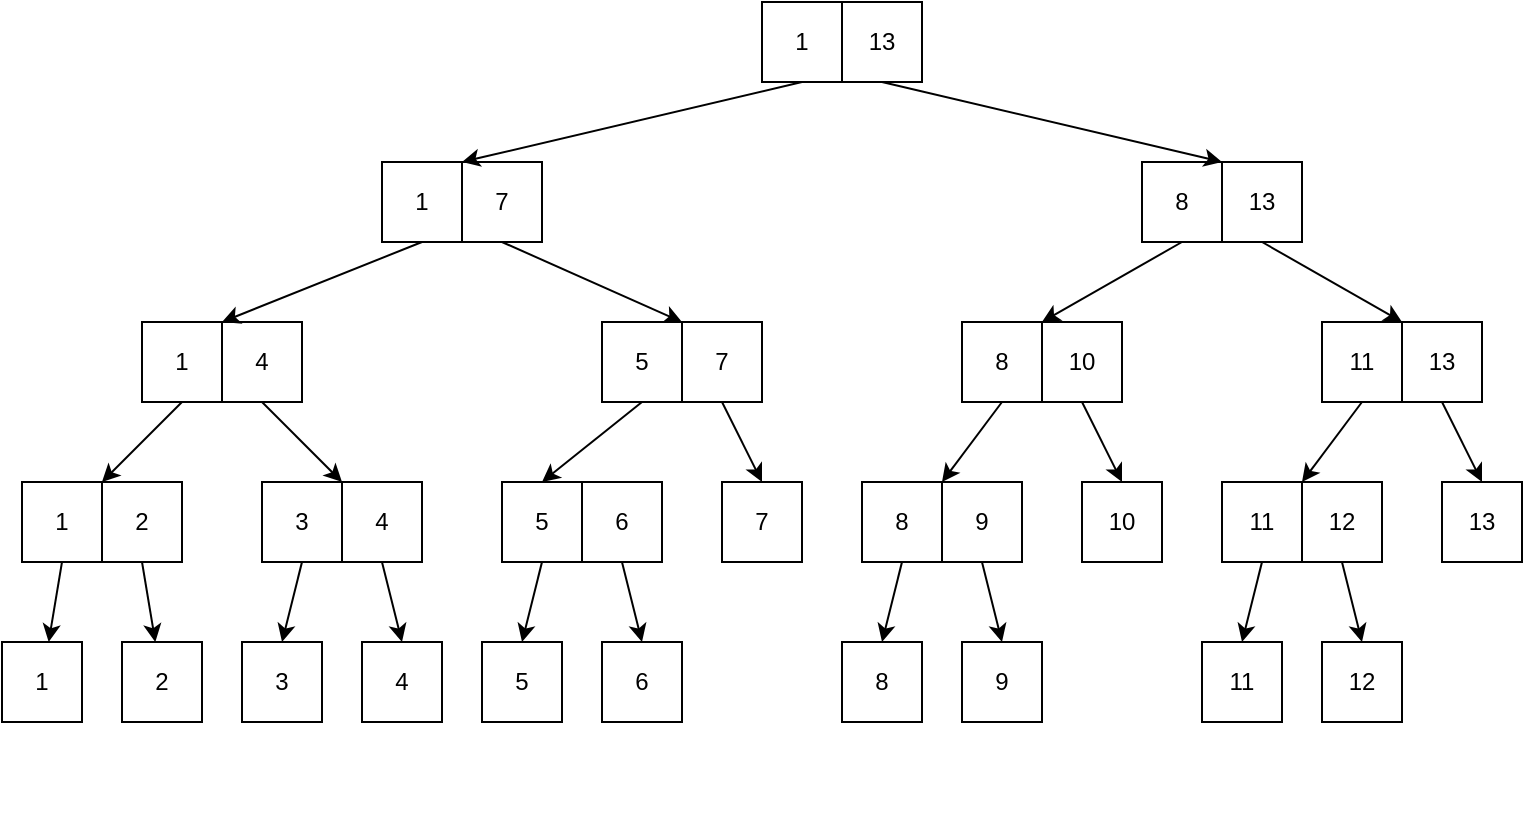 <mxfile version="14.9.9" type="github" pages="4">
  <diagram id="99x1Geg5ozmA8ZGy7n10" name="Page-1">
    <mxGraphModel dx="1038" dy="565" grid="1" gridSize="10" guides="1" tooltips="1" connect="1" arrows="1" fold="1" page="1" pageScale="1" pageWidth="827" pageHeight="1169" math="0" shadow="0">
      <root>
        <mxCell id="0" />
        <mxCell id="1" parent="0" />
        <mxCell id="4b1Iy3w-y9_Fl1tEP3De-1" value="1" style="rounded=0;whiteSpace=wrap;html=1;" vertex="1" parent="1">
          <mxGeometry x="420" y="40" width="40" height="40" as="geometry" />
        </mxCell>
        <mxCell id="4b1Iy3w-y9_Fl1tEP3De-2" value="13" style="rounded=0;whiteSpace=wrap;html=1;" vertex="1" parent="1">
          <mxGeometry x="460" y="40" width="40" height="40" as="geometry" />
        </mxCell>
        <mxCell id="4b1Iy3w-y9_Fl1tEP3De-3" value="1" style="rounded=0;whiteSpace=wrap;html=1;" vertex="1" parent="1">
          <mxGeometry x="230" y="120" width="40" height="40" as="geometry" />
        </mxCell>
        <mxCell id="4b1Iy3w-y9_Fl1tEP3De-4" value="7" style="rounded=0;whiteSpace=wrap;html=1;" vertex="1" parent="1">
          <mxGeometry x="270" y="120" width="40" height="40" as="geometry" />
        </mxCell>
        <mxCell id="4b1Iy3w-y9_Fl1tEP3De-5" value="8" style="rounded=0;whiteSpace=wrap;html=1;" vertex="1" parent="1">
          <mxGeometry x="610" y="120" width="40" height="40" as="geometry" />
        </mxCell>
        <mxCell id="4b1Iy3w-y9_Fl1tEP3De-6" value="13" style="rounded=0;whiteSpace=wrap;html=1;" vertex="1" parent="1">
          <mxGeometry x="650" y="120" width="40" height="40" as="geometry" />
        </mxCell>
        <mxCell id="4b1Iy3w-y9_Fl1tEP3De-7" value="1" style="rounded=0;whiteSpace=wrap;html=1;" vertex="1" parent="1">
          <mxGeometry x="110" y="200" width="40" height="40" as="geometry" />
        </mxCell>
        <mxCell id="4b1Iy3w-y9_Fl1tEP3De-8" value="4" style="rounded=0;whiteSpace=wrap;html=1;" vertex="1" parent="1">
          <mxGeometry x="150" y="200" width="40" height="40" as="geometry" />
        </mxCell>
        <mxCell id="4b1Iy3w-y9_Fl1tEP3De-9" value="5" style="rounded=0;whiteSpace=wrap;html=1;" vertex="1" parent="1">
          <mxGeometry x="340" y="200" width="40" height="40" as="geometry" />
        </mxCell>
        <mxCell id="4b1Iy3w-y9_Fl1tEP3De-10" value="7" style="rounded=0;whiteSpace=wrap;html=1;" vertex="1" parent="1">
          <mxGeometry x="380" y="200" width="40" height="40" as="geometry" />
        </mxCell>
        <mxCell id="4b1Iy3w-y9_Fl1tEP3De-11" value="1" style="rounded=0;whiteSpace=wrap;html=1;" vertex="1" parent="1">
          <mxGeometry x="50" y="280" width="40" height="40" as="geometry" />
        </mxCell>
        <mxCell id="4b1Iy3w-y9_Fl1tEP3De-12" value="2" style="rounded=0;whiteSpace=wrap;html=1;" vertex="1" parent="1">
          <mxGeometry x="90" y="280" width="40" height="40" as="geometry" />
        </mxCell>
        <mxCell id="4b1Iy3w-y9_Fl1tEP3De-13" value="3" style="rounded=0;whiteSpace=wrap;html=1;" vertex="1" parent="1">
          <mxGeometry x="170" y="280" width="40" height="40" as="geometry" />
        </mxCell>
        <mxCell id="4b1Iy3w-y9_Fl1tEP3De-14" value="4" style="rounded=0;whiteSpace=wrap;html=1;" vertex="1" parent="1">
          <mxGeometry x="210" y="280" width="40" height="40" as="geometry" />
        </mxCell>
        <mxCell id="4b1Iy3w-y9_Fl1tEP3De-15" value="1" style="rounded=0;whiteSpace=wrap;html=1;" vertex="1" parent="1">
          <mxGeometry x="40" y="360" width="40" height="40" as="geometry" />
        </mxCell>
        <mxCell id="4b1Iy3w-y9_Fl1tEP3De-16" value="2" style="rounded=0;whiteSpace=wrap;html=1;" vertex="1" parent="1">
          <mxGeometry x="100" y="360" width="40" height="40" as="geometry" />
        </mxCell>
        <mxCell id="4b1Iy3w-y9_Fl1tEP3De-17" value="3" style="rounded=0;whiteSpace=wrap;html=1;" vertex="1" parent="1">
          <mxGeometry x="160" y="360" width="40" height="40" as="geometry" />
        </mxCell>
        <mxCell id="4b1Iy3w-y9_Fl1tEP3De-18" value="4" style="rounded=0;whiteSpace=wrap;html=1;" vertex="1" parent="1">
          <mxGeometry x="220" y="360" width="40" height="40" as="geometry" />
        </mxCell>
        <mxCell id="4b1Iy3w-y9_Fl1tEP3De-19" value="5" style="rounded=0;whiteSpace=wrap;html=1;" vertex="1" parent="1">
          <mxGeometry x="280" y="360" width="40" height="40" as="geometry" />
        </mxCell>
        <mxCell id="4b1Iy3w-y9_Fl1tEP3De-20" value="6" style="rounded=0;whiteSpace=wrap;html=1;" vertex="1" parent="1">
          <mxGeometry x="340" y="360" width="40" height="40" as="geometry" />
        </mxCell>
        <mxCell id="4b1Iy3w-y9_Fl1tEP3De-21" value="5" style="rounded=0;whiteSpace=wrap;html=1;" vertex="1" parent="1">
          <mxGeometry x="290" y="280" width="40" height="40" as="geometry" />
        </mxCell>
        <mxCell id="4b1Iy3w-y9_Fl1tEP3De-22" value="6" style="rounded=0;whiteSpace=wrap;html=1;" vertex="1" parent="1">
          <mxGeometry x="330" y="280" width="40" height="40" as="geometry" />
        </mxCell>
        <mxCell id="4b1Iy3w-y9_Fl1tEP3De-23" value="7" style="rounded=0;whiteSpace=wrap;html=1;" vertex="1" parent="1">
          <mxGeometry x="400" y="280" width="40" height="40" as="geometry" />
        </mxCell>
        <mxCell id="4b1Iy3w-y9_Fl1tEP3De-24" value="8" style="rounded=0;whiteSpace=wrap;html=1;" vertex="1" parent="1">
          <mxGeometry x="460" y="360" width="40" height="40" as="geometry" />
        </mxCell>
        <mxCell id="4b1Iy3w-y9_Fl1tEP3De-25" value="9" style="rounded=0;whiteSpace=wrap;html=1;" vertex="1" parent="1">
          <mxGeometry x="520" y="360" width="40" height="40" as="geometry" />
        </mxCell>
        <mxCell id="4b1Iy3w-y9_Fl1tEP3De-26" value="10" style="rounded=0;whiteSpace=wrap;html=1;" vertex="1" parent="1">
          <mxGeometry x="580" y="280" width="40" height="40" as="geometry" />
        </mxCell>
        <mxCell id="4b1Iy3w-y9_Fl1tEP3De-27" value="11" style="rounded=0;whiteSpace=wrap;html=1;" vertex="1" parent="1">
          <mxGeometry x="640" y="360" width="40" height="40" as="geometry" />
        </mxCell>
        <mxCell id="4b1Iy3w-y9_Fl1tEP3De-28" value="12" style="rounded=0;whiteSpace=wrap;html=1;" vertex="1" parent="1">
          <mxGeometry x="700" y="360" width="40" height="40" as="geometry" />
        </mxCell>
        <mxCell id="4b1Iy3w-y9_Fl1tEP3De-29" value="13" style="rounded=0;whiteSpace=wrap;html=1;" vertex="1" parent="1">
          <mxGeometry x="760" y="280" width="40" height="40" as="geometry" />
        </mxCell>
        <mxCell id="4b1Iy3w-y9_Fl1tEP3De-30" value="8" style="rounded=0;whiteSpace=wrap;html=1;" vertex="1" parent="1">
          <mxGeometry x="470" y="280" width="40" height="40" as="geometry" />
        </mxCell>
        <mxCell id="4b1Iy3w-y9_Fl1tEP3De-31" value="9" style="rounded=0;whiteSpace=wrap;html=1;" vertex="1" parent="1">
          <mxGeometry x="510" y="280" width="40" height="40" as="geometry" />
        </mxCell>
        <mxCell id="4b1Iy3w-y9_Fl1tEP3De-32" value="11" style="rounded=0;whiteSpace=wrap;html=1;" vertex="1" parent="1">
          <mxGeometry x="650" y="280" width="40" height="40" as="geometry" />
        </mxCell>
        <mxCell id="4b1Iy3w-y9_Fl1tEP3De-33" value="12" style="rounded=0;whiteSpace=wrap;html=1;" vertex="1" parent="1">
          <mxGeometry x="690" y="280" width="40" height="40" as="geometry" />
        </mxCell>
        <mxCell id="4b1Iy3w-y9_Fl1tEP3De-34" value="8" style="rounded=0;whiteSpace=wrap;html=1;" vertex="1" parent="1">
          <mxGeometry x="520" y="200" width="40" height="40" as="geometry" />
        </mxCell>
        <mxCell id="4b1Iy3w-y9_Fl1tEP3De-35" value="10" style="rounded=0;whiteSpace=wrap;html=1;" vertex="1" parent="1">
          <mxGeometry x="560" y="200" width="40" height="40" as="geometry" />
        </mxCell>
        <mxCell id="4b1Iy3w-y9_Fl1tEP3De-36" value="11" style="rounded=0;whiteSpace=wrap;html=1;" vertex="1" parent="1">
          <mxGeometry x="700" y="200" width="40" height="40" as="geometry" />
        </mxCell>
        <mxCell id="4b1Iy3w-y9_Fl1tEP3De-37" value="13" style="rounded=0;whiteSpace=wrap;html=1;" vertex="1" parent="1">
          <mxGeometry x="740" y="200" width="40" height="40" as="geometry" />
        </mxCell>
        <mxCell id="4b1Iy3w-y9_Fl1tEP3De-38" value="" style="endArrow=classic;html=1;exitX=0.5;exitY=1;exitDx=0;exitDy=0;entryX=0;entryY=0;entryDx=0;entryDy=0;" edge="1" parent="1" source="4b1Iy3w-y9_Fl1tEP3De-1" target="4b1Iy3w-y9_Fl1tEP3De-4">
          <mxGeometry width="50" height="50" relative="1" as="geometry">
            <mxPoint x="450" y="230" as="sourcePoint" />
            <mxPoint x="500" y="180" as="targetPoint" />
          </mxGeometry>
        </mxCell>
        <mxCell id="4b1Iy3w-y9_Fl1tEP3De-39" value="" style="endArrow=classic;html=1;exitX=0.5;exitY=1;exitDx=0;exitDy=0;entryX=1;entryY=0;entryDx=0;entryDy=0;" edge="1" parent="1" source="4b1Iy3w-y9_Fl1tEP3De-2" target="4b1Iy3w-y9_Fl1tEP3De-5">
          <mxGeometry width="50" height="50" relative="1" as="geometry">
            <mxPoint x="450" y="230" as="sourcePoint" />
            <mxPoint x="500" y="180" as="targetPoint" />
          </mxGeometry>
        </mxCell>
        <mxCell id="4b1Iy3w-y9_Fl1tEP3De-40" value="" style="endArrow=classic;html=1;entryX=0;entryY=0;entryDx=0;entryDy=0;" edge="1" parent="1" target="4b1Iy3w-y9_Fl1tEP3De-8">
          <mxGeometry width="50" height="50" relative="1" as="geometry">
            <mxPoint x="250" y="160" as="sourcePoint" />
            <mxPoint x="500" y="180" as="targetPoint" />
          </mxGeometry>
        </mxCell>
        <mxCell id="4b1Iy3w-y9_Fl1tEP3De-41" value="" style="endArrow=classic;html=1;exitX=0.5;exitY=1;exitDx=0;exitDy=0;entryX=1;entryY=0;entryDx=0;entryDy=0;" edge="1" parent="1" source="4b1Iy3w-y9_Fl1tEP3De-4" target="4b1Iy3w-y9_Fl1tEP3De-9">
          <mxGeometry width="50" height="50" relative="1" as="geometry">
            <mxPoint x="450" y="230" as="sourcePoint" />
            <mxPoint x="500" y="180" as="targetPoint" />
          </mxGeometry>
        </mxCell>
        <mxCell id="4b1Iy3w-y9_Fl1tEP3De-42" value="" style="endArrow=classic;html=1;exitX=0.5;exitY=1;exitDx=0;exitDy=0;entryX=0;entryY=0;entryDx=0;entryDy=0;" edge="1" parent="1" source="4b1Iy3w-y9_Fl1tEP3De-5" target="4b1Iy3w-y9_Fl1tEP3De-35">
          <mxGeometry width="50" height="50" relative="1" as="geometry">
            <mxPoint x="450" y="230" as="sourcePoint" />
            <mxPoint x="500" y="180" as="targetPoint" />
          </mxGeometry>
        </mxCell>
        <mxCell id="4b1Iy3w-y9_Fl1tEP3De-43" value="" style="endArrow=classic;html=1;exitX=0.5;exitY=1;exitDx=0;exitDy=0;entryX=1;entryY=0;entryDx=0;entryDy=0;" edge="1" parent="1" source="4b1Iy3w-y9_Fl1tEP3De-6" target="4b1Iy3w-y9_Fl1tEP3De-36">
          <mxGeometry width="50" height="50" relative="1" as="geometry">
            <mxPoint x="450" y="230" as="sourcePoint" />
            <mxPoint x="500" y="180" as="targetPoint" />
          </mxGeometry>
        </mxCell>
        <mxCell id="4b1Iy3w-y9_Fl1tEP3De-44" value="" style="endArrow=classic;html=1;entryX=1;entryY=0;entryDx=0;entryDy=0;" edge="1" parent="1" target="4b1Iy3w-y9_Fl1tEP3De-11">
          <mxGeometry width="50" height="50" relative="1" as="geometry">
            <mxPoint x="130" y="240" as="sourcePoint" />
            <mxPoint x="500" y="180" as="targetPoint" />
          </mxGeometry>
        </mxCell>
        <mxCell id="4b1Iy3w-y9_Fl1tEP3De-45" value="" style="endArrow=classic;html=1;exitX=0.5;exitY=1;exitDx=0;exitDy=0;entryX=0;entryY=0;entryDx=0;entryDy=0;" edge="1" parent="1" source="4b1Iy3w-y9_Fl1tEP3De-8" target="4b1Iy3w-y9_Fl1tEP3De-14">
          <mxGeometry width="50" height="50" relative="1" as="geometry">
            <mxPoint x="450" y="230" as="sourcePoint" />
            <mxPoint x="500" y="180" as="targetPoint" />
          </mxGeometry>
        </mxCell>
        <mxCell id="4b1Iy3w-y9_Fl1tEP3De-46" value="" style="endArrow=classic;html=1;exitX=0.5;exitY=1;exitDx=0;exitDy=0;entryX=0.5;entryY=0;entryDx=0;entryDy=0;" edge="1" parent="1" source="4b1Iy3w-y9_Fl1tEP3De-9" target="4b1Iy3w-y9_Fl1tEP3De-21">
          <mxGeometry width="50" height="50" relative="1" as="geometry">
            <mxPoint x="450" y="230" as="sourcePoint" />
            <mxPoint x="500" y="180" as="targetPoint" />
          </mxGeometry>
        </mxCell>
        <mxCell id="4b1Iy3w-y9_Fl1tEP3De-47" value="" style="endArrow=classic;html=1;exitX=0.5;exitY=1;exitDx=0;exitDy=0;entryX=0.5;entryY=0;entryDx=0;entryDy=0;" edge="1" parent="1" source="4b1Iy3w-y9_Fl1tEP3De-10" target="4b1Iy3w-y9_Fl1tEP3De-23">
          <mxGeometry width="50" height="50" relative="1" as="geometry">
            <mxPoint x="450" y="230" as="sourcePoint" />
            <mxPoint x="500" y="180" as="targetPoint" />
          </mxGeometry>
        </mxCell>
        <mxCell id="4b1Iy3w-y9_Fl1tEP3De-48" value="" style="endArrow=classic;html=1;exitX=0.5;exitY=1;exitDx=0;exitDy=0;entryX=1;entryY=0;entryDx=0;entryDy=0;" edge="1" parent="1" source="4b1Iy3w-y9_Fl1tEP3De-34" target="4b1Iy3w-y9_Fl1tEP3De-30">
          <mxGeometry width="50" height="50" relative="1" as="geometry">
            <mxPoint x="450" y="230" as="sourcePoint" />
            <mxPoint x="500" y="180" as="targetPoint" />
          </mxGeometry>
        </mxCell>
        <mxCell id="4b1Iy3w-y9_Fl1tEP3De-49" value="" style="endArrow=classic;html=1;exitX=0.5;exitY=1;exitDx=0;exitDy=0;entryX=0.5;entryY=0;entryDx=0;entryDy=0;" edge="1" parent="1" source="4b1Iy3w-y9_Fl1tEP3De-35" target="4b1Iy3w-y9_Fl1tEP3De-26">
          <mxGeometry width="50" height="50" relative="1" as="geometry">
            <mxPoint x="450" y="230" as="sourcePoint" />
            <mxPoint x="500" y="180" as="targetPoint" />
          </mxGeometry>
        </mxCell>
        <mxCell id="4b1Iy3w-y9_Fl1tEP3De-50" value="" style="endArrow=classic;html=1;exitX=0.5;exitY=1;exitDx=0;exitDy=0;entryX=0;entryY=0;entryDx=0;entryDy=0;" edge="1" parent="1" source="4b1Iy3w-y9_Fl1tEP3De-36" target="4b1Iy3w-y9_Fl1tEP3De-33">
          <mxGeometry width="50" height="50" relative="1" as="geometry">
            <mxPoint x="450" y="230" as="sourcePoint" />
            <mxPoint x="500" y="180" as="targetPoint" />
          </mxGeometry>
        </mxCell>
        <mxCell id="4b1Iy3w-y9_Fl1tEP3De-51" value="" style="endArrow=classic;html=1;exitX=0.5;exitY=1;exitDx=0;exitDy=0;entryX=0.5;entryY=0;entryDx=0;entryDy=0;" edge="1" parent="1" source="4b1Iy3w-y9_Fl1tEP3De-37" target="4b1Iy3w-y9_Fl1tEP3De-29">
          <mxGeometry width="50" height="50" relative="1" as="geometry">
            <mxPoint x="450" y="230" as="sourcePoint" />
            <mxPoint x="500" y="180" as="targetPoint" />
          </mxGeometry>
        </mxCell>
        <mxCell id="4b1Iy3w-y9_Fl1tEP3De-52" value="&amp;nbsp; &amp;nbsp; &amp;nbsp;" style="text;html=1;strokeColor=none;fillColor=none;align=center;verticalAlign=middle;whiteSpace=wrap;rounded=0;" vertex="1" parent="1">
          <mxGeometry x="40" y="430" width="40" height="20" as="geometry" />
        </mxCell>
        <mxCell id="4b1Iy3w-y9_Fl1tEP3De-53" value="" style="endArrow=classic;html=1;exitX=0.5;exitY=1;exitDx=0;exitDy=0;" edge="1" parent="1" source="4b1Iy3w-y9_Fl1tEP3De-11" target="4b1Iy3w-y9_Fl1tEP3De-15">
          <mxGeometry width="50" height="50" relative="1" as="geometry">
            <mxPoint x="450" y="280" as="sourcePoint" />
            <mxPoint x="500" y="230" as="targetPoint" />
          </mxGeometry>
        </mxCell>
        <mxCell id="4b1Iy3w-y9_Fl1tEP3De-54" value="" style="endArrow=classic;html=1;exitX=0.5;exitY=1;exitDx=0;exitDy=0;" edge="1" parent="1" source="4b1Iy3w-y9_Fl1tEP3De-12" target="4b1Iy3w-y9_Fl1tEP3De-16">
          <mxGeometry width="50" height="50" relative="1" as="geometry">
            <mxPoint x="450" y="280" as="sourcePoint" />
            <mxPoint x="500" y="230" as="targetPoint" />
          </mxGeometry>
        </mxCell>
        <mxCell id="4b1Iy3w-y9_Fl1tEP3De-55" value="" style="endArrow=classic;html=1;exitX=0.5;exitY=1;exitDx=0;exitDy=0;entryX=0.5;entryY=0;entryDx=0;entryDy=0;" edge="1" parent="1" source="4b1Iy3w-y9_Fl1tEP3De-13" target="4b1Iy3w-y9_Fl1tEP3De-17">
          <mxGeometry width="50" height="50" relative="1" as="geometry">
            <mxPoint x="450" y="280" as="sourcePoint" />
            <mxPoint x="500" y="230" as="targetPoint" />
          </mxGeometry>
        </mxCell>
        <mxCell id="4b1Iy3w-y9_Fl1tEP3De-56" value="" style="endArrow=classic;html=1;exitX=0.5;exitY=1;exitDx=0;exitDy=0;entryX=0.5;entryY=0;entryDx=0;entryDy=0;" edge="1" parent="1" source="4b1Iy3w-y9_Fl1tEP3De-14" target="4b1Iy3w-y9_Fl1tEP3De-18">
          <mxGeometry width="50" height="50" relative="1" as="geometry">
            <mxPoint x="450" y="280" as="sourcePoint" />
            <mxPoint x="500" y="230" as="targetPoint" />
          </mxGeometry>
        </mxCell>
        <mxCell id="4b1Iy3w-y9_Fl1tEP3De-57" value="" style="endArrow=classic;html=1;exitX=0.5;exitY=1;exitDx=0;exitDy=0;entryX=0.5;entryY=0;entryDx=0;entryDy=0;" edge="1" parent="1" source="4b1Iy3w-y9_Fl1tEP3De-21" target="4b1Iy3w-y9_Fl1tEP3De-19">
          <mxGeometry width="50" height="50" relative="1" as="geometry">
            <mxPoint x="450" y="280" as="sourcePoint" />
            <mxPoint x="500" y="230" as="targetPoint" />
          </mxGeometry>
        </mxCell>
        <mxCell id="4b1Iy3w-y9_Fl1tEP3De-58" value="" style="endArrow=classic;html=1;exitX=0.5;exitY=1;exitDx=0;exitDy=0;entryX=0.5;entryY=0;entryDx=0;entryDy=0;" edge="1" parent="1" source="4b1Iy3w-y9_Fl1tEP3De-22" target="4b1Iy3w-y9_Fl1tEP3De-20">
          <mxGeometry width="50" height="50" relative="1" as="geometry">
            <mxPoint x="450" y="280" as="sourcePoint" />
            <mxPoint x="500" y="230" as="targetPoint" />
          </mxGeometry>
        </mxCell>
        <mxCell id="4b1Iy3w-y9_Fl1tEP3De-59" value="" style="endArrow=classic;html=1;exitX=0.5;exitY=1;exitDx=0;exitDy=0;entryX=0.5;entryY=0;entryDx=0;entryDy=0;" edge="1" parent="1" source="4b1Iy3w-y9_Fl1tEP3De-30" target="4b1Iy3w-y9_Fl1tEP3De-24">
          <mxGeometry width="50" height="50" relative="1" as="geometry">
            <mxPoint x="450" y="280" as="sourcePoint" />
            <mxPoint x="500" y="230" as="targetPoint" />
          </mxGeometry>
        </mxCell>
        <mxCell id="4b1Iy3w-y9_Fl1tEP3De-60" value="" style="endArrow=classic;html=1;exitX=0.5;exitY=1;exitDx=0;exitDy=0;entryX=0.5;entryY=0;entryDx=0;entryDy=0;" edge="1" parent="1" source="4b1Iy3w-y9_Fl1tEP3De-31" target="4b1Iy3w-y9_Fl1tEP3De-25">
          <mxGeometry width="50" height="50" relative="1" as="geometry">
            <mxPoint x="450" y="280" as="sourcePoint" />
            <mxPoint x="500" y="230" as="targetPoint" />
          </mxGeometry>
        </mxCell>
        <mxCell id="4b1Iy3w-y9_Fl1tEP3De-61" value="" style="endArrow=classic;html=1;exitX=0.5;exitY=1;exitDx=0;exitDy=0;entryX=0.5;entryY=0;entryDx=0;entryDy=0;" edge="1" parent="1" source="4b1Iy3w-y9_Fl1tEP3De-32" target="4b1Iy3w-y9_Fl1tEP3De-27">
          <mxGeometry width="50" height="50" relative="1" as="geometry">
            <mxPoint x="450" y="280" as="sourcePoint" />
            <mxPoint x="500" y="230" as="targetPoint" />
          </mxGeometry>
        </mxCell>
        <mxCell id="4b1Iy3w-y9_Fl1tEP3De-62" value="" style="endArrow=classic;html=1;exitX=0.5;exitY=1;exitDx=0;exitDy=0;entryX=0.5;entryY=0;entryDx=0;entryDy=0;" edge="1" parent="1" source="4b1Iy3w-y9_Fl1tEP3De-33" target="4b1Iy3w-y9_Fl1tEP3De-28">
          <mxGeometry width="50" height="50" relative="1" as="geometry">
            <mxPoint x="450" y="280" as="sourcePoint" />
            <mxPoint x="500" y="230" as="targetPoint" />
          </mxGeometry>
        </mxCell>
      </root>
    </mxGraphModel>
  </diagram>
  <diagram name="单点更新" id="EGTqucYoortcmJNsD7Dk">
    <mxGraphModel dx="1024" dy="601" grid="1" gridSize="10" guides="1" tooltips="1" connect="1" arrows="1" fold="1" page="1" pageScale="1" pageWidth="827" pageHeight="1169" math="0" shadow="0">
      <root>
        <mxCell id="bxHfUNpiFkI6_JE5Mp-i-0" />
        <mxCell id="bxHfUNpiFkI6_JE5Mp-i-1" parent="bxHfUNpiFkI6_JE5Mp-i-0" />
        <mxCell id="bxHfUNpiFkI6_JE5Mp-i-2" value="1" style="rounded=0;whiteSpace=wrap;html=1;" vertex="1" parent="bxHfUNpiFkI6_JE5Mp-i-1">
          <mxGeometry x="420" y="40" width="40" height="40" as="geometry" />
        </mxCell>
        <mxCell id="bxHfUNpiFkI6_JE5Mp-i-3" value="13" style="rounded=0;whiteSpace=wrap;html=1;" vertex="1" parent="bxHfUNpiFkI6_JE5Mp-i-1">
          <mxGeometry x="460" y="40" width="40" height="40" as="geometry" />
        </mxCell>
        <mxCell id="bxHfUNpiFkI6_JE5Mp-i-4" value="1" style="rounded=0;whiteSpace=wrap;html=1;" vertex="1" parent="bxHfUNpiFkI6_JE5Mp-i-1">
          <mxGeometry x="230" y="120" width="40" height="40" as="geometry" />
        </mxCell>
        <mxCell id="bxHfUNpiFkI6_JE5Mp-i-5" value="7" style="rounded=0;whiteSpace=wrap;html=1;" vertex="1" parent="bxHfUNpiFkI6_JE5Mp-i-1">
          <mxGeometry x="270" y="120" width="40" height="40" as="geometry" />
        </mxCell>
        <mxCell id="bxHfUNpiFkI6_JE5Mp-i-6" value="8" style="rounded=0;whiteSpace=wrap;html=1;" vertex="1" parent="bxHfUNpiFkI6_JE5Mp-i-1">
          <mxGeometry x="610" y="120" width="40" height="40" as="geometry" />
        </mxCell>
        <mxCell id="bxHfUNpiFkI6_JE5Mp-i-7" value="13" style="rounded=0;whiteSpace=wrap;html=1;" vertex="1" parent="bxHfUNpiFkI6_JE5Mp-i-1">
          <mxGeometry x="650" y="120" width="40" height="40" as="geometry" />
        </mxCell>
        <mxCell id="bxHfUNpiFkI6_JE5Mp-i-8" value="1" style="rounded=0;whiteSpace=wrap;html=1;" vertex="1" parent="bxHfUNpiFkI6_JE5Mp-i-1">
          <mxGeometry x="110" y="200" width="40" height="40" as="geometry" />
        </mxCell>
        <mxCell id="bxHfUNpiFkI6_JE5Mp-i-9" value="4" style="rounded=0;whiteSpace=wrap;html=1;" vertex="1" parent="bxHfUNpiFkI6_JE5Mp-i-1">
          <mxGeometry x="150" y="200" width="40" height="40" as="geometry" />
        </mxCell>
        <mxCell id="bxHfUNpiFkI6_JE5Mp-i-10" value="5" style="rounded=0;whiteSpace=wrap;html=1;" vertex="1" parent="bxHfUNpiFkI6_JE5Mp-i-1">
          <mxGeometry x="340" y="200" width="40" height="40" as="geometry" />
        </mxCell>
        <mxCell id="bxHfUNpiFkI6_JE5Mp-i-11" value="7" style="rounded=0;whiteSpace=wrap;html=1;" vertex="1" parent="bxHfUNpiFkI6_JE5Mp-i-1">
          <mxGeometry x="380" y="200" width="40" height="40" as="geometry" />
        </mxCell>
        <mxCell id="bxHfUNpiFkI6_JE5Mp-i-12" value="1" style="rounded=0;whiteSpace=wrap;html=1;" vertex="1" parent="bxHfUNpiFkI6_JE5Mp-i-1">
          <mxGeometry x="50" y="280" width="40" height="40" as="geometry" />
        </mxCell>
        <mxCell id="bxHfUNpiFkI6_JE5Mp-i-13" value="2" style="rounded=0;whiteSpace=wrap;html=1;" vertex="1" parent="bxHfUNpiFkI6_JE5Mp-i-1">
          <mxGeometry x="90" y="280" width="40" height="40" as="geometry" />
        </mxCell>
        <mxCell id="bxHfUNpiFkI6_JE5Mp-i-14" value="3" style="rounded=0;whiteSpace=wrap;html=1;" vertex="1" parent="bxHfUNpiFkI6_JE5Mp-i-1">
          <mxGeometry x="170" y="280" width="40" height="40" as="geometry" />
        </mxCell>
        <mxCell id="bxHfUNpiFkI6_JE5Mp-i-15" value="4" style="rounded=0;whiteSpace=wrap;html=1;" vertex="1" parent="bxHfUNpiFkI6_JE5Mp-i-1">
          <mxGeometry x="210" y="280" width="40" height="40" as="geometry" />
        </mxCell>
        <mxCell id="bxHfUNpiFkI6_JE5Mp-i-16" value="1" style="rounded=0;whiteSpace=wrap;html=1;" vertex="1" parent="bxHfUNpiFkI6_JE5Mp-i-1">
          <mxGeometry x="40" y="360" width="40" height="40" as="geometry" />
        </mxCell>
        <mxCell id="bxHfUNpiFkI6_JE5Mp-i-17" value="2" style="rounded=0;whiteSpace=wrap;html=1;" vertex="1" parent="bxHfUNpiFkI6_JE5Mp-i-1">
          <mxGeometry x="100" y="360" width="40" height="40" as="geometry" />
        </mxCell>
        <mxCell id="bxHfUNpiFkI6_JE5Mp-i-18" value="3" style="rounded=0;whiteSpace=wrap;html=1;" vertex="1" parent="bxHfUNpiFkI6_JE5Mp-i-1">
          <mxGeometry x="160" y="360" width="40" height="40" as="geometry" />
        </mxCell>
        <mxCell id="bxHfUNpiFkI6_JE5Mp-i-19" value="4" style="rounded=0;whiteSpace=wrap;html=1;" vertex="1" parent="bxHfUNpiFkI6_JE5Mp-i-1">
          <mxGeometry x="220" y="360" width="40" height="40" as="geometry" />
        </mxCell>
        <mxCell id="bxHfUNpiFkI6_JE5Mp-i-20" value="5" style="rounded=0;whiteSpace=wrap;html=1;" vertex="1" parent="bxHfUNpiFkI6_JE5Mp-i-1">
          <mxGeometry x="280" y="360" width="40" height="40" as="geometry" />
        </mxCell>
        <mxCell id="bxHfUNpiFkI6_JE5Mp-i-21" value="6" style="rounded=0;whiteSpace=wrap;html=1;" vertex="1" parent="bxHfUNpiFkI6_JE5Mp-i-1">
          <mxGeometry x="340" y="360" width="40" height="40" as="geometry" />
        </mxCell>
        <mxCell id="bxHfUNpiFkI6_JE5Mp-i-22" value="5" style="rounded=0;whiteSpace=wrap;html=1;" vertex="1" parent="bxHfUNpiFkI6_JE5Mp-i-1">
          <mxGeometry x="290" y="280" width="40" height="40" as="geometry" />
        </mxCell>
        <mxCell id="bxHfUNpiFkI6_JE5Mp-i-23" value="6" style="rounded=0;whiteSpace=wrap;html=1;" vertex="1" parent="bxHfUNpiFkI6_JE5Mp-i-1">
          <mxGeometry x="330" y="280" width="40" height="40" as="geometry" />
        </mxCell>
        <mxCell id="bxHfUNpiFkI6_JE5Mp-i-24" value="7" style="rounded=0;whiteSpace=wrap;html=1;" vertex="1" parent="bxHfUNpiFkI6_JE5Mp-i-1">
          <mxGeometry x="400" y="280" width="40" height="40" as="geometry" />
        </mxCell>
        <mxCell id="bxHfUNpiFkI6_JE5Mp-i-25" value="8" style="rounded=0;whiteSpace=wrap;html=1;" vertex="1" parent="bxHfUNpiFkI6_JE5Mp-i-1">
          <mxGeometry x="460" y="360" width="40" height="40" as="geometry" />
        </mxCell>
        <mxCell id="bxHfUNpiFkI6_JE5Mp-i-26" value="9" style="rounded=0;whiteSpace=wrap;html=1;" vertex="1" parent="bxHfUNpiFkI6_JE5Mp-i-1">
          <mxGeometry x="520" y="360" width="40" height="40" as="geometry" />
        </mxCell>
        <mxCell id="bxHfUNpiFkI6_JE5Mp-i-27" value="10" style="rounded=0;whiteSpace=wrap;html=1;" vertex="1" parent="bxHfUNpiFkI6_JE5Mp-i-1">
          <mxGeometry x="580" y="280" width="40" height="40" as="geometry" />
        </mxCell>
        <mxCell id="bxHfUNpiFkI6_JE5Mp-i-28" value="11" style="rounded=0;whiteSpace=wrap;html=1;" vertex="1" parent="bxHfUNpiFkI6_JE5Mp-i-1">
          <mxGeometry x="640" y="360" width="40" height="40" as="geometry" />
        </mxCell>
        <mxCell id="bxHfUNpiFkI6_JE5Mp-i-29" value="12" style="rounded=0;whiteSpace=wrap;html=1;" vertex="1" parent="bxHfUNpiFkI6_JE5Mp-i-1">
          <mxGeometry x="700" y="360" width="40" height="40" as="geometry" />
        </mxCell>
        <mxCell id="bxHfUNpiFkI6_JE5Mp-i-30" value="13" style="rounded=0;whiteSpace=wrap;html=1;" vertex="1" parent="bxHfUNpiFkI6_JE5Mp-i-1">
          <mxGeometry x="760" y="280" width="40" height="40" as="geometry" />
        </mxCell>
        <mxCell id="bxHfUNpiFkI6_JE5Mp-i-31" value="8" style="rounded=0;whiteSpace=wrap;html=1;" vertex="1" parent="bxHfUNpiFkI6_JE5Mp-i-1">
          <mxGeometry x="470" y="280" width="40" height="40" as="geometry" />
        </mxCell>
        <mxCell id="bxHfUNpiFkI6_JE5Mp-i-32" value="9" style="rounded=0;whiteSpace=wrap;html=1;" vertex="1" parent="bxHfUNpiFkI6_JE5Mp-i-1">
          <mxGeometry x="510" y="280" width="40" height="40" as="geometry" />
        </mxCell>
        <mxCell id="bxHfUNpiFkI6_JE5Mp-i-33" value="11" style="rounded=0;whiteSpace=wrap;html=1;" vertex="1" parent="bxHfUNpiFkI6_JE5Mp-i-1">
          <mxGeometry x="650" y="280" width="40" height="40" as="geometry" />
        </mxCell>
        <mxCell id="bxHfUNpiFkI6_JE5Mp-i-34" value="12" style="rounded=0;whiteSpace=wrap;html=1;" vertex="1" parent="bxHfUNpiFkI6_JE5Mp-i-1">
          <mxGeometry x="690" y="280" width="40" height="40" as="geometry" />
        </mxCell>
        <mxCell id="bxHfUNpiFkI6_JE5Mp-i-35" value="8" style="rounded=0;whiteSpace=wrap;html=1;" vertex="1" parent="bxHfUNpiFkI6_JE5Mp-i-1">
          <mxGeometry x="520" y="200" width="40" height="40" as="geometry" />
        </mxCell>
        <mxCell id="bxHfUNpiFkI6_JE5Mp-i-36" value="10" style="rounded=0;whiteSpace=wrap;html=1;" vertex="1" parent="bxHfUNpiFkI6_JE5Mp-i-1">
          <mxGeometry x="560" y="200" width="40" height="40" as="geometry" />
        </mxCell>
        <mxCell id="bxHfUNpiFkI6_JE5Mp-i-37" value="11" style="rounded=0;whiteSpace=wrap;html=1;" vertex="1" parent="bxHfUNpiFkI6_JE5Mp-i-1">
          <mxGeometry x="700" y="200" width="40" height="40" as="geometry" />
        </mxCell>
        <mxCell id="bxHfUNpiFkI6_JE5Mp-i-38" value="13" style="rounded=0;whiteSpace=wrap;html=1;" vertex="1" parent="bxHfUNpiFkI6_JE5Mp-i-1">
          <mxGeometry x="740" y="200" width="40" height="40" as="geometry" />
        </mxCell>
        <mxCell id="bxHfUNpiFkI6_JE5Mp-i-39" value="" style="endArrow=classic;html=1;exitX=0.5;exitY=1;exitDx=0;exitDy=0;entryX=0;entryY=0;entryDx=0;entryDy=0;strokeWidth=3;" edge="1" source="bxHfUNpiFkI6_JE5Mp-i-2" target="bxHfUNpiFkI6_JE5Mp-i-5" parent="bxHfUNpiFkI6_JE5Mp-i-1">
          <mxGeometry width="50" height="50" relative="1" as="geometry">
            <mxPoint x="450" y="230" as="sourcePoint" />
            <mxPoint x="500" y="180" as="targetPoint" />
          </mxGeometry>
        </mxCell>
        <mxCell id="bxHfUNpiFkI6_JE5Mp-i-40" value="" style="endArrow=classic;html=1;exitX=0.5;exitY=1;exitDx=0;exitDy=0;entryX=1;entryY=0;entryDx=0;entryDy=0;" edge="1" source="bxHfUNpiFkI6_JE5Mp-i-3" target="bxHfUNpiFkI6_JE5Mp-i-6" parent="bxHfUNpiFkI6_JE5Mp-i-1">
          <mxGeometry width="50" height="50" relative="1" as="geometry">
            <mxPoint x="450" y="230" as="sourcePoint" />
            <mxPoint x="500" y="180" as="targetPoint" />
          </mxGeometry>
        </mxCell>
        <mxCell id="bxHfUNpiFkI6_JE5Mp-i-41" value="" style="endArrow=classic;html=1;entryX=0;entryY=0;entryDx=0;entryDy=0;" edge="1" target="bxHfUNpiFkI6_JE5Mp-i-9" parent="bxHfUNpiFkI6_JE5Mp-i-1">
          <mxGeometry width="50" height="50" relative="1" as="geometry">
            <mxPoint x="250" y="160" as="sourcePoint" />
            <mxPoint x="500" y="180" as="targetPoint" />
          </mxGeometry>
        </mxCell>
        <mxCell id="bxHfUNpiFkI6_JE5Mp-i-42" value="" style="endArrow=classic;html=1;exitX=0.5;exitY=1;exitDx=0;exitDy=0;entryX=1;entryY=0;entryDx=0;entryDy=0;strokeWidth=3;" edge="1" source="bxHfUNpiFkI6_JE5Mp-i-5" target="bxHfUNpiFkI6_JE5Mp-i-10" parent="bxHfUNpiFkI6_JE5Mp-i-1">
          <mxGeometry width="50" height="50" relative="1" as="geometry">
            <mxPoint x="450" y="230" as="sourcePoint" />
            <mxPoint x="500" y="180" as="targetPoint" />
          </mxGeometry>
        </mxCell>
        <mxCell id="bxHfUNpiFkI6_JE5Mp-i-43" value="" style="endArrow=classic;html=1;exitX=0.5;exitY=1;exitDx=0;exitDy=0;entryX=0;entryY=0;entryDx=0;entryDy=0;" edge="1" source="bxHfUNpiFkI6_JE5Mp-i-6" target="bxHfUNpiFkI6_JE5Mp-i-36" parent="bxHfUNpiFkI6_JE5Mp-i-1">
          <mxGeometry width="50" height="50" relative="1" as="geometry">
            <mxPoint x="450" y="230" as="sourcePoint" />
            <mxPoint x="500" y="180" as="targetPoint" />
          </mxGeometry>
        </mxCell>
        <mxCell id="bxHfUNpiFkI6_JE5Mp-i-44" value="" style="endArrow=classic;html=1;exitX=0.5;exitY=1;exitDx=0;exitDy=0;entryX=1;entryY=0;entryDx=0;entryDy=0;" edge="1" source="bxHfUNpiFkI6_JE5Mp-i-7" target="bxHfUNpiFkI6_JE5Mp-i-37" parent="bxHfUNpiFkI6_JE5Mp-i-1">
          <mxGeometry width="50" height="50" relative="1" as="geometry">
            <mxPoint x="450" y="230" as="sourcePoint" />
            <mxPoint x="500" y="180" as="targetPoint" />
          </mxGeometry>
        </mxCell>
        <mxCell id="bxHfUNpiFkI6_JE5Mp-i-45" value="" style="endArrow=classic;html=1;entryX=1;entryY=0;entryDx=0;entryDy=0;" edge="1" target="bxHfUNpiFkI6_JE5Mp-i-12" parent="bxHfUNpiFkI6_JE5Mp-i-1">
          <mxGeometry width="50" height="50" relative="1" as="geometry">
            <mxPoint x="130" y="240" as="sourcePoint" />
            <mxPoint x="500" y="180" as="targetPoint" />
          </mxGeometry>
        </mxCell>
        <mxCell id="bxHfUNpiFkI6_JE5Mp-i-46" value="" style="endArrow=classic;html=1;exitX=0.5;exitY=1;exitDx=0;exitDy=0;entryX=0;entryY=0;entryDx=0;entryDy=0;" edge="1" source="bxHfUNpiFkI6_JE5Mp-i-9" target="bxHfUNpiFkI6_JE5Mp-i-15" parent="bxHfUNpiFkI6_JE5Mp-i-1">
          <mxGeometry width="50" height="50" relative="1" as="geometry">
            <mxPoint x="450" y="230" as="sourcePoint" />
            <mxPoint x="500" y="180" as="targetPoint" />
          </mxGeometry>
        </mxCell>
        <mxCell id="bxHfUNpiFkI6_JE5Mp-i-47" value="" style="endArrow=classic;html=1;exitX=0.5;exitY=1;exitDx=0;exitDy=0;entryX=0.5;entryY=0;entryDx=0;entryDy=0;strokeWidth=3;" edge="1" source="bxHfUNpiFkI6_JE5Mp-i-10" target="bxHfUNpiFkI6_JE5Mp-i-22" parent="bxHfUNpiFkI6_JE5Mp-i-1">
          <mxGeometry width="50" height="50" relative="1" as="geometry">
            <mxPoint x="450" y="230" as="sourcePoint" />
            <mxPoint x="500" y="180" as="targetPoint" />
          </mxGeometry>
        </mxCell>
        <mxCell id="bxHfUNpiFkI6_JE5Mp-i-48" value="" style="endArrow=classic;html=1;exitX=0.5;exitY=1;exitDx=0;exitDy=0;entryX=0.5;entryY=0;entryDx=0;entryDy=0;" edge="1" source="bxHfUNpiFkI6_JE5Mp-i-11" target="bxHfUNpiFkI6_JE5Mp-i-24" parent="bxHfUNpiFkI6_JE5Mp-i-1">
          <mxGeometry width="50" height="50" relative="1" as="geometry">
            <mxPoint x="450" y="230" as="sourcePoint" />
            <mxPoint x="500" y="180" as="targetPoint" />
          </mxGeometry>
        </mxCell>
        <mxCell id="bxHfUNpiFkI6_JE5Mp-i-49" value="" style="endArrow=classic;html=1;exitX=0.5;exitY=1;exitDx=0;exitDy=0;entryX=1;entryY=0;entryDx=0;entryDy=0;" edge="1" source="bxHfUNpiFkI6_JE5Mp-i-35" target="bxHfUNpiFkI6_JE5Mp-i-31" parent="bxHfUNpiFkI6_JE5Mp-i-1">
          <mxGeometry width="50" height="50" relative="1" as="geometry">
            <mxPoint x="450" y="230" as="sourcePoint" />
            <mxPoint x="500" y="180" as="targetPoint" />
          </mxGeometry>
        </mxCell>
        <mxCell id="bxHfUNpiFkI6_JE5Mp-i-50" value="" style="endArrow=classic;html=1;exitX=0.5;exitY=1;exitDx=0;exitDy=0;entryX=0.5;entryY=0;entryDx=0;entryDy=0;" edge="1" source="bxHfUNpiFkI6_JE5Mp-i-36" target="bxHfUNpiFkI6_JE5Mp-i-27" parent="bxHfUNpiFkI6_JE5Mp-i-1">
          <mxGeometry width="50" height="50" relative="1" as="geometry">
            <mxPoint x="450" y="230" as="sourcePoint" />
            <mxPoint x="500" y="180" as="targetPoint" />
          </mxGeometry>
        </mxCell>
        <mxCell id="bxHfUNpiFkI6_JE5Mp-i-51" value="" style="endArrow=classic;html=1;exitX=0.5;exitY=1;exitDx=0;exitDy=0;entryX=0;entryY=0;entryDx=0;entryDy=0;" edge="1" source="bxHfUNpiFkI6_JE5Mp-i-37" target="bxHfUNpiFkI6_JE5Mp-i-34" parent="bxHfUNpiFkI6_JE5Mp-i-1">
          <mxGeometry width="50" height="50" relative="1" as="geometry">
            <mxPoint x="450" y="230" as="sourcePoint" />
            <mxPoint x="500" y="180" as="targetPoint" />
          </mxGeometry>
        </mxCell>
        <mxCell id="bxHfUNpiFkI6_JE5Mp-i-52" value="" style="endArrow=classic;html=1;exitX=0.5;exitY=1;exitDx=0;exitDy=0;entryX=0.5;entryY=0;entryDx=0;entryDy=0;" edge="1" source="bxHfUNpiFkI6_JE5Mp-i-38" target="bxHfUNpiFkI6_JE5Mp-i-30" parent="bxHfUNpiFkI6_JE5Mp-i-1">
          <mxGeometry width="50" height="50" relative="1" as="geometry">
            <mxPoint x="450" y="230" as="sourcePoint" />
            <mxPoint x="500" y="180" as="targetPoint" />
          </mxGeometry>
        </mxCell>
        <mxCell id="bxHfUNpiFkI6_JE5Mp-i-53" value="" style="endArrow=classic;html=1;exitX=0.5;exitY=1;exitDx=0;exitDy=0;" edge="1" source="bxHfUNpiFkI6_JE5Mp-i-12" target="bxHfUNpiFkI6_JE5Mp-i-16" parent="bxHfUNpiFkI6_JE5Mp-i-1">
          <mxGeometry width="50" height="50" relative="1" as="geometry">
            <mxPoint x="450" y="280" as="sourcePoint" />
            <mxPoint x="500" y="230" as="targetPoint" />
          </mxGeometry>
        </mxCell>
        <mxCell id="bxHfUNpiFkI6_JE5Mp-i-54" value="" style="endArrow=classic;html=1;exitX=0.5;exitY=1;exitDx=0;exitDy=0;" edge="1" source="bxHfUNpiFkI6_JE5Mp-i-13" target="bxHfUNpiFkI6_JE5Mp-i-17" parent="bxHfUNpiFkI6_JE5Mp-i-1">
          <mxGeometry width="50" height="50" relative="1" as="geometry">
            <mxPoint x="450" y="280" as="sourcePoint" />
            <mxPoint x="500" y="230" as="targetPoint" />
          </mxGeometry>
        </mxCell>
        <mxCell id="bxHfUNpiFkI6_JE5Mp-i-55" value="" style="endArrow=classic;html=1;exitX=0.5;exitY=1;exitDx=0;exitDy=0;entryX=0.5;entryY=0;entryDx=0;entryDy=0;" edge="1" source="bxHfUNpiFkI6_JE5Mp-i-14" target="bxHfUNpiFkI6_JE5Mp-i-18" parent="bxHfUNpiFkI6_JE5Mp-i-1">
          <mxGeometry width="50" height="50" relative="1" as="geometry">
            <mxPoint x="450" y="280" as="sourcePoint" />
            <mxPoint x="500" y="230" as="targetPoint" />
          </mxGeometry>
        </mxCell>
        <mxCell id="bxHfUNpiFkI6_JE5Mp-i-56" value="" style="endArrow=classic;html=1;exitX=0.5;exitY=1;exitDx=0;exitDy=0;entryX=0.5;entryY=0;entryDx=0;entryDy=0;" edge="1" source="bxHfUNpiFkI6_JE5Mp-i-15" target="bxHfUNpiFkI6_JE5Mp-i-19" parent="bxHfUNpiFkI6_JE5Mp-i-1">
          <mxGeometry width="50" height="50" relative="1" as="geometry">
            <mxPoint x="450" y="280" as="sourcePoint" />
            <mxPoint x="500" y="230" as="targetPoint" />
          </mxGeometry>
        </mxCell>
        <mxCell id="bxHfUNpiFkI6_JE5Mp-i-57" value="" style="endArrow=classic;html=1;exitX=0.5;exitY=1;exitDx=0;exitDy=0;entryX=0.5;entryY=0;entryDx=0;entryDy=0;strokeWidth=3;" edge="1" source="bxHfUNpiFkI6_JE5Mp-i-22" target="bxHfUNpiFkI6_JE5Mp-i-20" parent="bxHfUNpiFkI6_JE5Mp-i-1">
          <mxGeometry width="50" height="50" relative="1" as="geometry">
            <mxPoint x="450" y="280" as="sourcePoint" />
            <mxPoint x="500" y="230" as="targetPoint" />
          </mxGeometry>
        </mxCell>
        <mxCell id="bxHfUNpiFkI6_JE5Mp-i-58" value="" style="endArrow=classic;html=1;exitX=0.5;exitY=1;exitDx=0;exitDy=0;entryX=0.5;entryY=0;entryDx=0;entryDy=0;" edge="1" source="bxHfUNpiFkI6_JE5Mp-i-23" target="bxHfUNpiFkI6_JE5Mp-i-21" parent="bxHfUNpiFkI6_JE5Mp-i-1">
          <mxGeometry width="50" height="50" relative="1" as="geometry">
            <mxPoint x="450" y="280" as="sourcePoint" />
            <mxPoint x="500" y="230" as="targetPoint" />
          </mxGeometry>
        </mxCell>
        <mxCell id="bxHfUNpiFkI6_JE5Mp-i-59" value="" style="endArrow=classic;html=1;exitX=0.5;exitY=1;exitDx=0;exitDy=0;entryX=0.5;entryY=0;entryDx=0;entryDy=0;" edge="1" source="bxHfUNpiFkI6_JE5Mp-i-31" target="bxHfUNpiFkI6_JE5Mp-i-25" parent="bxHfUNpiFkI6_JE5Mp-i-1">
          <mxGeometry width="50" height="50" relative="1" as="geometry">
            <mxPoint x="450" y="280" as="sourcePoint" />
            <mxPoint x="500" y="230" as="targetPoint" />
          </mxGeometry>
        </mxCell>
        <mxCell id="bxHfUNpiFkI6_JE5Mp-i-60" value="" style="endArrow=classic;html=1;exitX=0.5;exitY=1;exitDx=0;exitDy=0;entryX=0.5;entryY=0;entryDx=0;entryDy=0;" edge="1" source="bxHfUNpiFkI6_JE5Mp-i-32" target="bxHfUNpiFkI6_JE5Mp-i-26" parent="bxHfUNpiFkI6_JE5Mp-i-1">
          <mxGeometry width="50" height="50" relative="1" as="geometry">
            <mxPoint x="450" y="280" as="sourcePoint" />
            <mxPoint x="500" y="230" as="targetPoint" />
          </mxGeometry>
        </mxCell>
        <mxCell id="bxHfUNpiFkI6_JE5Mp-i-61" value="" style="endArrow=classic;html=1;exitX=0.5;exitY=1;exitDx=0;exitDy=0;entryX=0.5;entryY=0;entryDx=0;entryDy=0;" edge="1" source="bxHfUNpiFkI6_JE5Mp-i-33" target="bxHfUNpiFkI6_JE5Mp-i-28" parent="bxHfUNpiFkI6_JE5Mp-i-1">
          <mxGeometry width="50" height="50" relative="1" as="geometry">
            <mxPoint x="450" y="280" as="sourcePoint" />
            <mxPoint x="500" y="230" as="targetPoint" />
          </mxGeometry>
        </mxCell>
        <mxCell id="bxHfUNpiFkI6_JE5Mp-i-62" value="" style="endArrow=classic;html=1;exitX=0.5;exitY=1;exitDx=0;exitDy=0;entryX=0.5;entryY=0;entryDx=0;entryDy=0;" edge="1" source="bxHfUNpiFkI6_JE5Mp-i-34" target="bxHfUNpiFkI6_JE5Mp-i-29" parent="bxHfUNpiFkI6_JE5Mp-i-1">
          <mxGeometry width="50" height="50" relative="1" as="geometry">
            <mxPoint x="450" y="280" as="sourcePoint" />
            <mxPoint x="500" y="230" as="targetPoint" />
          </mxGeometry>
        </mxCell>
        <mxCell id="bxHfUNpiFkI6_JE5Mp-i-63" value="需要更新index=5" style="text;html=1;align=center;verticalAlign=middle;resizable=0;points=[];autosize=1;" vertex="1" parent="bxHfUNpiFkI6_JE5Mp-i-1">
          <mxGeometry x="410" y="10" width="110" height="20" as="geometry" />
        </mxCell>
        <mxCell id="bxHfUNpiFkI6_JE5Mp-i-64" value="5 &amp;lt;= (1+13)/2" style="text;html=1;align=center;verticalAlign=middle;resizable=0;points=[];autosize=1;" vertex="1" parent="bxHfUNpiFkI6_JE5Mp-i-1">
          <mxGeometry x="335" y="100" width="90" height="20" as="geometry" />
        </mxCell>
        <mxCell id="bxHfUNpiFkI6_JE5Mp-i-66" value="5 &amp;gt; (1+7)/2" style="text;html=1;align=center;verticalAlign=middle;resizable=0;points=[];autosize=1;" vertex="1" parent="bxHfUNpiFkI6_JE5Mp-i-1">
          <mxGeometry x="330" y="160" width="70" height="20" as="geometry" />
        </mxCell>
        <mxCell id="bxHfUNpiFkI6_JE5Mp-i-67" value="5 &amp;lt;= (5+7)/2" style="text;html=1;align=center;verticalAlign=middle;resizable=0;points=[];autosize=1;" vertex="1" parent="bxHfUNpiFkI6_JE5Mp-i-1">
          <mxGeometry x="260" y="240" width="80" height="20" as="geometry" />
        </mxCell>
        <mxCell id="bxHfUNpiFkI6_JE5Mp-i-68" value="5 &amp;lt;= (5+6)/2" style="text;html=1;strokeColor=none;fillColor=none;align=center;verticalAlign=middle;whiteSpace=wrap;rounded=0;" vertex="1" parent="bxHfUNpiFkI6_JE5Mp-i-1">
          <mxGeometry x="230" y="320" width="80" height="20" as="geometry" />
        </mxCell>
        <mxCell id="bxHfUNpiFkI6_JE5Mp-i-69" value="left == right == 5" style="text;html=1;align=center;verticalAlign=middle;resizable=0;points=[];autosize=1;" vertex="1" parent="bxHfUNpiFkI6_JE5Mp-i-1">
          <mxGeometry x="250" y="440" width="100" height="20" as="geometry" />
        </mxCell>
        <mxCell id="bxHfUNpiFkI6_JE5Mp-i-70" value="" style="shape=flexArrow;endArrow=classic;html=1;strokeColor=#000000;strokeWidth=3;endWidth=14;endSize=4.33;exitX=0.492;exitY=0.08;exitDx=0;exitDy=0;exitPerimeter=0;" edge="1" parent="bxHfUNpiFkI6_JE5Mp-i-1" source="bxHfUNpiFkI6_JE5Mp-i-69">
          <mxGeometry width="50" height="50" relative="1" as="geometry">
            <mxPoint x="300" y="710.8" as="sourcePoint" />
            <mxPoint x="300" y="400" as="targetPoint" />
          </mxGeometry>
        </mxCell>
        <mxCell id="bxHfUNpiFkI6_JE5Mp-i-71" value="找到并更新" style="text;html=1;align=center;verticalAlign=middle;resizable=0;points=[];autosize=1;" vertex="1" parent="bxHfUNpiFkI6_JE5Mp-i-1">
          <mxGeometry x="300" y="420" width="80" height="20" as="geometry" />
        </mxCell>
      </root>
    </mxGraphModel>
  </diagram>
  <diagram name="区间查询" id="VOZvbJR2MH07ZTYppxDM">
    <mxGraphModel dx="1024" dy="601" grid="1" gridSize="10" guides="1" tooltips="1" connect="1" arrows="1" fold="1" page="1" pageScale="1" pageWidth="827" pageHeight="1169" math="0" shadow="0">
      <root>
        <mxCell id="eeNMLIX59yPxrYkGyPtQ-0" />
        <mxCell id="eeNMLIX59yPxrYkGyPtQ-1" parent="eeNMLIX59yPxrYkGyPtQ-0" />
        <mxCell id="lGnFqvOrJ4ilXYLma0Gt-0" value="1" style="rounded=0;whiteSpace=wrap;html=1;" vertex="1" parent="eeNMLIX59yPxrYkGyPtQ-1">
          <mxGeometry x="420" y="40" width="40" height="40" as="geometry" />
        </mxCell>
        <mxCell id="lGnFqvOrJ4ilXYLma0Gt-1" value="13" style="rounded=0;whiteSpace=wrap;html=1;" vertex="1" parent="eeNMLIX59yPxrYkGyPtQ-1">
          <mxGeometry x="460" y="40" width="40" height="40" as="geometry" />
        </mxCell>
        <mxCell id="lGnFqvOrJ4ilXYLma0Gt-2" value="1" style="rounded=0;whiteSpace=wrap;html=1;" vertex="1" parent="eeNMLIX59yPxrYkGyPtQ-1">
          <mxGeometry x="230" y="120" width="40" height="40" as="geometry" />
        </mxCell>
        <mxCell id="lGnFqvOrJ4ilXYLma0Gt-3" value="7" style="rounded=0;whiteSpace=wrap;html=1;" vertex="1" parent="eeNMLIX59yPxrYkGyPtQ-1">
          <mxGeometry x="270" y="120" width="40" height="40" as="geometry" />
        </mxCell>
        <mxCell id="lGnFqvOrJ4ilXYLma0Gt-4" value="8" style="rounded=0;whiteSpace=wrap;html=1;" vertex="1" parent="eeNMLIX59yPxrYkGyPtQ-1">
          <mxGeometry x="610" y="120" width="40" height="40" as="geometry" />
        </mxCell>
        <mxCell id="lGnFqvOrJ4ilXYLma0Gt-5" value="13" style="rounded=0;whiteSpace=wrap;html=1;" vertex="1" parent="eeNMLIX59yPxrYkGyPtQ-1">
          <mxGeometry x="650" y="120" width="40" height="40" as="geometry" />
        </mxCell>
        <mxCell id="lGnFqvOrJ4ilXYLma0Gt-6" value="1" style="rounded=0;whiteSpace=wrap;html=1;" vertex="1" parent="eeNMLIX59yPxrYkGyPtQ-1">
          <mxGeometry x="110" y="200" width="40" height="40" as="geometry" />
        </mxCell>
        <mxCell id="lGnFqvOrJ4ilXYLma0Gt-7" value="4" style="rounded=0;whiteSpace=wrap;html=1;" vertex="1" parent="eeNMLIX59yPxrYkGyPtQ-1">
          <mxGeometry x="150" y="200" width="40" height="40" as="geometry" />
        </mxCell>
        <mxCell id="lGnFqvOrJ4ilXYLma0Gt-8" value="5" style="rounded=0;whiteSpace=wrap;html=1;" vertex="1" parent="eeNMLIX59yPxrYkGyPtQ-1">
          <mxGeometry x="340" y="200" width="40" height="40" as="geometry" />
        </mxCell>
        <mxCell id="lGnFqvOrJ4ilXYLma0Gt-9" value="7" style="rounded=0;whiteSpace=wrap;html=1;" vertex="1" parent="eeNMLIX59yPxrYkGyPtQ-1">
          <mxGeometry x="380" y="200" width="40" height="40" as="geometry" />
        </mxCell>
        <mxCell id="lGnFqvOrJ4ilXYLma0Gt-10" value="1" style="rounded=0;whiteSpace=wrap;html=1;" vertex="1" parent="eeNMLIX59yPxrYkGyPtQ-1">
          <mxGeometry x="50" y="280" width="40" height="40" as="geometry" />
        </mxCell>
        <mxCell id="lGnFqvOrJ4ilXYLma0Gt-11" value="2" style="rounded=0;whiteSpace=wrap;html=1;" vertex="1" parent="eeNMLIX59yPxrYkGyPtQ-1">
          <mxGeometry x="90" y="280" width="40" height="40" as="geometry" />
        </mxCell>
        <mxCell id="lGnFqvOrJ4ilXYLma0Gt-12" value="3" style="rounded=0;whiteSpace=wrap;html=1;" vertex="1" parent="eeNMLIX59yPxrYkGyPtQ-1">
          <mxGeometry x="170" y="280" width="40" height="40" as="geometry" />
        </mxCell>
        <mxCell id="lGnFqvOrJ4ilXYLma0Gt-13" value="4" style="rounded=0;whiteSpace=wrap;html=1;" vertex="1" parent="eeNMLIX59yPxrYkGyPtQ-1">
          <mxGeometry x="210" y="280" width="40" height="40" as="geometry" />
        </mxCell>
        <mxCell id="lGnFqvOrJ4ilXYLma0Gt-14" value="1" style="rounded=0;whiteSpace=wrap;html=1;" vertex="1" parent="eeNMLIX59yPxrYkGyPtQ-1">
          <mxGeometry x="40" y="360" width="40" height="40" as="geometry" />
        </mxCell>
        <mxCell id="lGnFqvOrJ4ilXYLma0Gt-15" value="2" style="rounded=0;whiteSpace=wrap;html=1;" vertex="1" parent="eeNMLIX59yPxrYkGyPtQ-1">
          <mxGeometry x="100" y="360" width="40" height="40" as="geometry" />
        </mxCell>
        <mxCell id="lGnFqvOrJ4ilXYLma0Gt-16" value="3" style="rounded=0;whiteSpace=wrap;html=1;" vertex="1" parent="eeNMLIX59yPxrYkGyPtQ-1">
          <mxGeometry x="160" y="360" width="40" height="40" as="geometry" />
        </mxCell>
        <mxCell id="lGnFqvOrJ4ilXYLma0Gt-17" value="4" style="rounded=0;whiteSpace=wrap;html=1;" vertex="1" parent="eeNMLIX59yPxrYkGyPtQ-1">
          <mxGeometry x="220" y="360" width="40" height="40" as="geometry" />
        </mxCell>
        <mxCell id="lGnFqvOrJ4ilXYLma0Gt-18" value="5" style="rounded=0;whiteSpace=wrap;html=1;" vertex="1" parent="eeNMLIX59yPxrYkGyPtQ-1">
          <mxGeometry x="280" y="360" width="40" height="40" as="geometry" />
        </mxCell>
        <mxCell id="lGnFqvOrJ4ilXYLma0Gt-19" value="6" style="rounded=0;whiteSpace=wrap;html=1;" vertex="1" parent="eeNMLIX59yPxrYkGyPtQ-1">
          <mxGeometry x="340" y="360" width="40" height="40" as="geometry" />
        </mxCell>
        <mxCell id="lGnFqvOrJ4ilXYLma0Gt-20" value="5" style="rounded=0;whiteSpace=wrap;html=1;" vertex="1" parent="eeNMLIX59yPxrYkGyPtQ-1">
          <mxGeometry x="290" y="280" width="40" height="40" as="geometry" />
        </mxCell>
        <mxCell id="lGnFqvOrJ4ilXYLma0Gt-21" value="6" style="rounded=0;whiteSpace=wrap;html=1;" vertex="1" parent="eeNMLIX59yPxrYkGyPtQ-1">
          <mxGeometry x="330" y="280" width="40" height="40" as="geometry" />
        </mxCell>
        <mxCell id="lGnFqvOrJ4ilXYLma0Gt-22" value="7" style="rounded=0;whiteSpace=wrap;html=1;" vertex="1" parent="eeNMLIX59yPxrYkGyPtQ-1">
          <mxGeometry x="400" y="280" width="40" height="40" as="geometry" />
        </mxCell>
        <mxCell id="lGnFqvOrJ4ilXYLma0Gt-23" value="8" style="rounded=0;whiteSpace=wrap;html=1;" vertex="1" parent="eeNMLIX59yPxrYkGyPtQ-1">
          <mxGeometry x="460" y="360" width="40" height="40" as="geometry" />
        </mxCell>
        <mxCell id="lGnFqvOrJ4ilXYLma0Gt-24" value="9" style="rounded=0;whiteSpace=wrap;html=1;" vertex="1" parent="eeNMLIX59yPxrYkGyPtQ-1">
          <mxGeometry x="520" y="360" width="40" height="40" as="geometry" />
        </mxCell>
        <mxCell id="lGnFqvOrJ4ilXYLma0Gt-25" value="10" style="rounded=0;whiteSpace=wrap;html=1;" vertex="1" parent="eeNMLIX59yPxrYkGyPtQ-1">
          <mxGeometry x="580" y="280" width="40" height="40" as="geometry" />
        </mxCell>
        <mxCell id="lGnFqvOrJ4ilXYLma0Gt-26" value="11" style="rounded=0;whiteSpace=wrap;html=1;" vertex="1" parent="eeNMLIX59yPxrYkGyPtQ-1">
          <mxGeometry x="640" y="360" width="40" height="40" as="geometry" />
        </mxCell>
        <mxCell id="lGnFqvOrJ4ilXYLma0Gt-27" value="12" style="rounded=0;whiteSpace=wrap;html=1;" vertex="1" parent="eeNMLIX59yPxrYkGyPtQ-1">
          <mxGeometry x="700" y="360" width="40" height="40" as="geometry" />
        </mxCell>
        <mxCell id="lGnFqvOrJ4ilXYLma0Gt-28" value="13" style="rounded=0;whiteSpace=wrap;html=1;" vertex="1" parent="eeNMLIX59yPxrYkGyPtQ-1">
          <mxGeometry x="760" y="280" width="40" height="40" as="geometry" />
        </mxCell>
        <mxCell id="lGnFqvOrJ4ilXYLma0Gt-29" value="8" style="rounded=0;whiteSpace=wrap;html=1;" vertex="1" parent="eeNMLIX59yPxrYkGyPtQ-1">
          <mxGeometry x="470" y="280" width="40" height="40" as="geometry" />
        </mxCell>
        <mxCell id="lGnFqvOrJ4ilXYLma0Gt-30" value="9" style="rounded=0;whiteSpace=wrap;html=1;" vertex="1" parent="eeNMLIX59yPxrYkGyPtQ-1">
          <mxGeometry x="510" y="280" width="40" height="40" as="geometry" />
        </mxCell>
        <mxCell id="lGnFqvOrJ4ilXYLma0Gt-31" value="11" style="rounded=0;whiteSpace=wrap;html=1;" vertex="1" parent="eeNMLIX59yPxrYkGyPtQ-1">
          <mxGeometry x="650" y="280" width="40" height="40" as="geometry" />
        </mxCell>
        <mxCell id="lGnFqvOrJ4ilXYLma0Gt-32" value="12" style="rounded=0;whiteSpace=wrap;html=1;" vertex="1" parent="eeNMLIX59yPxrYkGyPtQ-1">
          <mxGeometry x="690" y="280" width="40" height="40" as="geometry" />
        </mxCell>
        <mxCell id="lGnFqvOrJ4ilXYLma0Gt-33" value="8" style="rounded=0;whiteSpace=wrap;html=1;" vertex="1" parent="eeNMLIX59yPxrYkGyPtQ-1">
          <mxGeometry x="520" y="200" width="40" height="40" as="geometry" />
        </mxCell>
        <mxCell id="lGnFqvOrJ4ilXYLma0Gt-34" value="10" style="rounded=0;whiteSpace=wrap;html=1;" vertex="1" parent="eeNMLIX59yPxrYkGyPtQ-1">
          <mxGeometry x="560" y="200" width="40" height="40" as="geometry" />
        </mxCell>
        <mxCell id="lGnFqvOrJ4ilXYLma0Gt-35" value="11" style="rounded=0;whiteSpace=wrap;html=1;" vertex="1" parent="eeNMLIX59yPxrYkGyPtQ-1">
          <mxGeometry x="700" y="200" width="40" height="40" as="geometry" />
        </mxCell>
        <mxCell id="lGnFqvOrJ4ilXYLma0Gt-36" value="13" style="rounded=0;whiteSpace=wrap;html=1;" vertex="1" parent="eeNMLIX59yPxrYkGyPtQ-1">
          <mxGeometry x="740" y="200" width="40" height="40" as="geometry" />
        </mxCell>
        <mxCell id="lGnFqvOrJ4ilXYLma0Gt-37" value="" style="endArrow=classic;html=1;exitX=0.5;exitY=1;exitDx=0;exitDy=0;entryX=0;entryY=0;entryDx=0;entryDy=0;strokeWidth=3;" edge="1" source="lGnFqvOrJ4ilXYLma0Gt-0" target="lGnFqvOrJ4ilXYLma0Gt-3" parent="eeNMLIX59yPxrYkGyPtQ-1">
          <mxGeometry width="50" height="50" relative="1" as="geometry">
            <mxPoint x="450" y="230" as="sourcePoint" />
            <mxPoint x="500" y="180" as="targetPoint" />
          </mxGeometry>
        </mxCell>
        <mxCell id="lGnFqvOrJ4ilXYLma0Gt-38" value="" style="endArrow=classic;html=1;exitX=0.5;exitY=1;exitDx=0;exitDy=0;entryX=1;entryY=0;entryDx=0;entryDy=0;strokeWidth=3;" edge="1" source="lGnFqvOrJ4ilXYLma0Gt-1" target="lGnFqvOrJ4ilXYLma0Gt-4" parent="eeNMLIX59yPxrYkGyPtQ-1">
          <mxGeometry width="50" height="50" relative="1" as="geometry">
            <mxPoint x="450" y="230" as="sourcePoint" />
            <mxPoint x="500" y="180" as="targetPoint" />
          </mxGeometry>
        </mxCell>
        <mxCell id="lGnFqvOrJ4ilXYLma0Gt-39" value="" style="endArrow=classic;html=1;entryX=0;entryY=0;entryDx=0;entryDy=0;" edge="1" target="lGnFqvOrJ4ilXYLma0Gt-7" parent="eeNMLIX59yPxrYkGyPtQ-1">
          <mxGeometry width="50" height="50" relative="1" as="geometry">
            <mxPoint x="250" y="160" as="sourcePoint" />
            <mxPoint x="500" y="180" as="targetPoint" />
          </mxGeometry>
        </mxCell>
        <mxCell id="lGnFqvOrJ4ilXYLma0Gt-40" value="" style="endArrow=classic;html=1;exitX=0.5;exitY=1;exitDx=0;exitDy=0;entryX=1;entryY=0;entryDx=0;entryDy=0;strokeWidth=3;" edge="1" source="lGnFqvOrJ4ilXYLma0Gt-3" target="lGnFqvOrJ4ilXYLma0Gt-8" parent="eeNMLIX59yPxrYkGyPtQ-1">
          <mxGeometry width="50" height="50" relative="1" as="geometry">
            <mxPoint x="450" y="230" as="sourcePoint" />
            <mxPoint x="500" y="180" as="targetPoint" />
          </mxGeometry>
        </mxCell>
        <mxCell id="lGnFqvOrJ4ilXYLma0Gt-41" value="" style="endArrow=classic;html=1;exitX=0.5;exitY=1;exitDx=0;exitDy=0;entryX=0;entryY=0;entryDx=0;entryDy=0;strokeWidth=3;" edge="1" source="lGnFqvOrJ4ilXYLma0Gt-4" target="lGnFqvOrJ4ilXYLma0Gt-34" parent="eeNMLIX59yPxrYkGyPtQ-1">
          <mxGeometry width="50" height="50" relative="1" as="geometry">
            <mxPoint x="450" y="230" as="sourcePoint" />
            <mxPoint x="500" y="180" as="targetPoint" />
          </mxGeometry>
        </mxCell>
        <mxCell id="lGnFqvOrJ4ilXYLma0Gt-42" value="" style="endArrow=classic;html=1;exitX=0.5;exitY=1;exitDx=0;exitDy=0;entryX=1;entryY=0;entryDx=0;entryDy=0;" edge="1" source="lGnFqvOrJ4ilXYLma0Gt-5" target="lGnFqvOrJ4ilXYLma0Gt-35" parent="eeNMLIX59yPxrYkGyPtQ-1">
          <mxGeometry width="50" height="50" relative="1" as="geometry">
            <mxPoint x="450" y="230" as="sourcePoint" />
            <mxPoint x="500" y="180" as="targetPoint" />
          </mxGeometry>
        </mxCell>
        <mxCell id="lGnFqvOrJ4ilXYLma0Gt-43" value="" style="endArrow=classic;html=1;entryX=1;entryY=0;entryDx=0;entryDy=0;" edge="1" target="lGnFqvOrJ4ilXYLma0Gt-10" parent="eeNMLIX59yPxrYkGyPtQ-1">
          <mxGeometry width="50" height="50" relative="1" as="geometry">
            <mxPoint x="130" y="240" as="sourcePoint" />
            <mxPoint x="500" y="180" as="targetPoint" />
          </mxGeometry>
        </mxCell>
        <mxCell id="lGnFqvOrJ4ilXYLma0Gt-44" value="" style="endArrow=classic;html=1;exitX=0.5;exitY=1;exitDx=0;exitDy=0;entryX=0;entryY=0;entryDx=0;entryDy=0;" edge="1" source="lGnFqvOrJ4ilXYLma0Gt-7" target="lGnFqvOrJ4ilXYLma0Gt-13" parent="eeNMLIX59yPxrYkGyPtQ-1">
          <mxGeometry width="50" height="50" relative="1" as="geometry">
            <mxPoint x="450" y="230" as="sourcePoint" />
            <mxPoint x="500" y="180" as="targetPoint" />
          </mxGeometry>
        </mxCell>
        <mxCell id="lGnFqvOrJ4ilXYLma0Gt-45" value="" style="endArrow=classic;html=1;exitX=0.5;exitY=1;exitDx=0;exitDy=0;entryX=0.5;entryY=0;entryDx=0;entryDy=0;" edge="1" source="lGnFqvOrJ4ilXYLma0Gt-8" target="lGnFqvOrJ4ilXYLma0Gt-20" parent="eeNMLIX59yPxrYkGyPtQ-1">
          <mxGeometry width="50" height="50" relative="1" as="geometry">
            <mxPoint x="450" y="230" as="sourcePoint" />
            <mxPoint x="500" y="180" as="targetPoint" />
          </mxGeometry>
        </mxCell>
        <mxCell id="lGnFqvOrJ4ilXYLma0Gt-46" value="" style="endArrow=classic;html=1;exitX=0.5;exitY=1;exitDx=0;exitDy=0;entryX=0.5;entryY=0;entryDx=0;entryDy=0;" edge="1" source="lGnFqvOrJ4ilXYLma0Gt-9" target="lGnFqvOrJ4ilXYLma0Gt-22" parent="eeNMLIX59yPxrYkGyPtQ-1">
          <mxGeometry width="50" height="50" relative="1" as="geometry">
            <mxPoint x="450" y="230" as="sourcePoint" />
            <mxPoint x="500" y="180" as="targetPoint" />
          </mxGeometry>
        </mxCell>
        <mxCell id="lGnFqvOrJ4ilXYLma0Gt-47" value="" style="endArrow=classic;html=1;exitX=0.5;exitY=1;exitDx=0;exitDy=0;entryX=1;entryY=0;entryDx=0;entryDy=0;strokeWidth=3;" edge="1" source="lGnFqvOrJ4ilXYLma0Gt-33" target="lGnFqvOrJ4ilXYLma0Gt-29" parent="eeNMLIX59yPxrYkGyPtQ-1">
          <mxGeometry width="50" height="50" relative="1" as="geometry">
            <mxPoint x="450" y="230" as="sourcePoint" />
            <mxPoint x="500" y="180" as="targetPoint" />
          </mxGeometry>
        </mxCell>
        <mxCell id="lGnFqvOrJ4ilXYLma0Gt-48" value="" style="endArrow=classic;html=1;exitX=0.5;exitY=1;exitDx=0;exitDy=0;entryX=0.5;entryY=0;entryDx=0;entryDy=0;" edge="1" source="lGnFqvOrJ4ilXYLma0Gt-34" target="lGnFqvOrJ4ilXYLma0Gt-25" parent="eeNMLIX59yPxrYkGyPtQ-1">
          <mxGeometry width="50" height="50" relative="1" as="geometry">
            <mxPoint x="450" y="230" as="sourcePoint" />
            <mxPoint x="500" y="180" as="targetPoint" />
          </mxGeometry>
        </mxCell>
        <mxCell id="lGnFqvOrJ4ilXYLma0Gt-49" value="" style="endArrow=classic;html=1;exitX=0.5;exitY=1;exitDx=0;exitDy=0;entryX=0;entryY=0;entryDx=0;entryDy=0;" edge="1" source="lGnFqvOrJ4ilXYLma0Gt-35" target="lGnFqvOrJ4ilXYLma0Gt-32" parent="eeNMLIX59yPxrYkGyPtQ-1">
          <mxGeometry width="50" height="50" relative="1" as="geometry">
            <mxPoint x="450" y="230" as="sourcePoint" />
            <mxPoint x="500" y="180" as="targetPoint" />
          </mxGeometry>
        </mxCell>
        <mxCell id="lGnFqvOrJ4ilXYLma0Gt-50" value="" style="endArrow=classic;html=1;exitX=0.5;exitY=1;exitDx=0;exitDy=0;entryX=0.5;entryY=0;entryDx=0;entryDy=0;" edge="1" source="lGnFqvOrJ4ilXYLma0Gt-36" target="lGnFqvOrJ4ilXYLma0Gt-28" parent="eeNMLIX59yPxrYkGyPtQ-1">
          <mxGeometry width="50" height="50" relative="1" as="geometry">
            <mxPoint x="450" y="230" as="sourcePoint" />
            <mxPoint x="500" y="180" as="targetPoint" />
          </mxGeometry>
        </mxCell>
        <mxCell id="lGnFqvOrJ4ilXYLma0Gt-51" value="&amp;nbsp; &amp;nbsp; &amp;nbsp;" style="text;html=1;strokeColor=none;fillColor=none;align=center;verticalAlign=middle;whiteSpace=wrap;rounded=0;" vertex="1" parent="eeNMLIX59yPxrYkGyPtQ-1">
          <mxGeometry x="40" y="430" width="40" height="20" as="geometry" />
        </mxCell>
        <mxCell id="lGnFqvOrJ4ilXYLma0Gt-52" value="" style="endArrow=classic;html=1;exitX=0.5;exitY=1;exitDx=0;exitDy=0;" edge="1" source="lGnFqvOrJ4ilXYLma0Gt-10" target="lGnFqvOrJ4ilXYLma0Gt-14" parent="eeNMLIX59yPxrYkGyPtQ-1">
          <mxGeometry width="50" height="50" relative="1" as="geometry">
            <mxPoint x="450" y="280" as="sourcePoint" />
            <mxPoint x="500" y="230" as="targetPoint" />
          </mxGeometry>
        </mxCell>
        <mxCell id="lGnFqvOrJ4ilXYLma0Gt-53" value="" style="endArrow=classic;html=1;exitX=0.5;exitY=1;exitDx=0;exitDy=0;" edge="1" source="lGnFqvOrJ4ilXYLma0Gt-11" target="lGnFqvOrJ4ilXYLma0Gt-15" parent="eeNMLIX59yPxrYkGyPtQ-1">
          <mxGeometry width="50" height="50" relative="1" as="geometry">
            <mxPoint x="450" y="280" as="sourcePoint" />
            <mxPoint x="500" y="230" as="targetPoint" />
          </mxGeometry>
        </mxCell>
        <mxCell id="lGnFqvOrJ4ilXYLma0Gt-54" value="" style="endArrow=classic;html=1;exitX=0.5;exitY=1;exitDx=0;exitDy=0;entryX=0.5;entryY=0;entryDx=0;entryDy=0;" edge="1" source="lGnFqvOrJ4ilXYLma0Gt-12" target="lGnFqvOrJ4ilXYLma0Gt-16" parent="eeNMLIX59yPxrYkGyPtQ-1">
          <mxGeometry width="50" height="50" relative="1" as="geometry">
            <mxPoint x="450" y="280" as="sourcePoint" />
            <mxPoint x="500" y="230" as="targetPoint" />
          </mxGeometry>
        </mxCell>
        <mxCell id="lGnFqvOrJ4ilXYLma0Gt-55" value="" style="endArrow=classic;html=1;exitX=0.5;exitY=1;exitDx=0;exitDy=0;entryX=0.5;entryY=0;entryDx=0;entryDy=0;" edge="1" source="lGnFqvOrJ4ilXYLma0Gt-13" target="lGnFqvOrJ4ilXYLma0Gt-17" parent="eeNMLIX59yPxrYkGyPtQ-1">
          <mxGeometry width="50" height="50" relative="1" as="geometry">
            <mxPoint x="450" y="280" as="sourcePoint" />
            <mxPoint x="500" y="230" as="targetPoint" />
          </mxGeometry>
        </mxCell>
        <mxCell id="lGnFqvOrJ4ilXYLma0Gt-56" value="" style="endArrow=classic;html=1;exitX=0.5;exitY=1;exitDx=0;exitDy=0;entryX=0.5;entryY=0;entryDx=0;entryDy=0;" edge="1" source="lGnFqvOrJ4ilXYLma0Gt-20" target="lGnFqvOrJ4ilXYLma0Gt-18" parent="eeNMLIX59yPxrYkGyPtQ-1">
          <mxGeometry width="50" height="50" relative="1" as="geometry">
            <mxPoint x="450" y="280" as="sourcePoint" />
            <mxPoint x="500" y="230" as="targetPoint" />
          </mxGeometry>
        </mxCell>
        <mxCell id="lGnFqvOrJ4ilXYLma0Gt-57" value="" style="endArrow=classic;html=1;exitX=0.5;exitY=1;exitDx=0;exitDy=0;entryX=0.5;entryY=0;entryDx=0;entryDy=0;" edge="1" source="lGnFqvOrJ4ilXYLma0Gt-21" target="lGnFqvOrJ4ilXYLma0Gt-19" parent="eeNMLIX59yPxrYkGyPtQ-1">
          <mxGeometry width="50" height="50" relative="1" as="geometry">
            <mxPoint x="450" y="280" as="sourcePoint" />
            <mxPoint x="500" y="230" as="targetPoint" />
          </mxGeometry>
        </mxCell>
        <mxCell id="lGnFqvOrJ4ilXYLma0Gt-58" value="" style="endArrow=classic;html=1;exitX=0.5;exitY=1;exitDx=0;exitDy=0;entryX=0.5;entryY=0;entryDx=0;entryDy=0;strokeWidth=3;" edge="1" source="lGnFqvOrJ4ilXYLma0Gt-29" target="lGnFqvOrJ4ilXYLma0Gt-23" parent="eeNMLIX59yPxrYkGyPtQ-1">
          <mxGeometry width="50" height="50" relative="1" as="geometry">
            <mxPoint x="450" y="280" as="sourcePoint" />
            <mxPoint x="500" y="230" as="targetPoint" />
          </mxGeometry>
        </mxCell>
        <mxCell id="lGnFqvOrJ4ilXYLma0Gt-59" value="" style="endArrow=classic;html=1;exitX=0.5;exitY=1;exitDx=0;exitDy=0;entryX=0.5;entryY=0;entryDx=0;entryDy=0;" edge="1" source="lGnFqvOrJ4ilXYLma0Gt-30" target="lGnFqvOrJ4ilXYLma0Gt-24" parent="eeNMLIX59yPxrYkGyPtQ-1">
          <mxGeometry width="50" height="50" relative="1" as="geometry">
            <mxPoint x="450" y="280" as="sourcePoint" />
            <mxPoint x="500" y="230" as="targetPoint" />
          </mxGeometry>
        </mxCell>
        <mxCell id="lGnFqvOrJ4ilXYLma0Gt-60" value="" style="endArrow=classic;html=1;exitX=0.5;exitY=1;exitDx=0;exitDy=0;entryX=0.5;entryY=0;entryDx=0;entryDy=0;" edge="1" source="lGnFqvOrJ4ilXYLma0Gt-31" target="lGnFqvOrJ4ilXYLma0Gt-26" parent="eeNMLIX59yPxrYkGyPtQ-1">
          <mxGeometry width="50" height="50" relative="1" as="geometry">
            <mxPoint x="450" y="280" as="sourcePoint" />
            <mxPoint x="500" y="230" as="targetPoint" />
          </mxGeometry>
        </mxCell>
        <mxCell id="lGnFqvOrJ4ilXYLma0Gt-61" value="" style="endArrow=classic;html=1;exitX=0.5;exitY=1;exitDx=0;exitDy=0;entryX=0.5;entryY=0;entryDx=0;entryDy=0;" edge="1" source="lGnFqvOrJ4ilXYLma0Gt-32" target="lGnFqvOrJ4ilXYLma0Gt-27" parent="eeNMLIX59yPxrYkGyPtQ-1">
          <mxGeometry width="50" height="50" relative="1" as="geometry">
            <mxPoint x="450" y="280" as="sourcePoint" />
            <mxPoint x="500" y="230" as="targetPoint" />
          </mxGeometry>
        </mxCell>
        <mxCell id="lGnFqvOrJ4ilXYLma0Gt-62" value="区间查询 left:5 right:8 &lt;br&gt;根据左右子树的返回值,更新新对象并返回" style="text;html=1;align=center;verticalAlign=middle;resizable=0;points=[];autosize=1;" vertex="1" parent="eeNMLIX59yPxrYkGyPtQ-1">
          <mxGeometry x="350" y="10" width="230" height="30" as="geometry" />
        </mxCell>
        <mxCell id="lGnFqvOrJ4ilXYLma0Gt-63" value="5 &amp;lt;= (1+13)/2" style="text;html=1;align=center;verticalAlign=middle;resizable=0;points=[];autosize=1;" vertex="1" parent="eeNMLIX59yPxrYkGyPtQ-1">
          <mxGeometry x="340" y="100" width="90" height="20" as="geometry" />
        </mxCell>
        <mxCell id="lGnFqvOrJ4ilXYLma0Gt-64" value="8 &amp;gt; (1+13)/2" style="text;html=1;align=center;verticalAlign=middle;resizable=0;points=[];autosize=1;" vertex="1" parent="eeNMLIX59yPxrYkGyPtQ-1">
          <mxGeometry x="490" y="100" width="80" height="20" as="geometry" />
        </mxCell>
        <mxCell id="lGnFqvOrJ4ilXYLma0Gt-65" value="8 &amp;gt;= (1+7)/2" style="text;html=1;align=center;verticalAlign=middle;resizable=0;points=[];autosize=1;" vertex="1" parent="eeNMLIX59yPxrYkGyPtQ-1">
          <mxGeometry x="330" y="160" width="80" height="20" as="geometry" />
        </mxCell>
        <mxCell id="lGnFqvOrJ4ilXYLma0Gt-66" value="5&amp;gt;=5 &amp;amp;&amp;amp; 7 &amp;lt;=8&lt;br&gt;返回当前节点" style="text;html=1;align=center;verticalAlign=middle;resizable=0;points=[];autosize=1;" vertex="1" parent="eeNMLIX59yPxrYkGyPtQ-1">
          <mxGeometry x="414" y="205" width="100" height="30" as="geometry" />
        </mxCell>
        <mxCell id="lGnFqvOrJ4ilXYLma0Gt-68" value="5 &amp;lt;= (8+13)/2" style="text;html=1;align=center;verticalAlign=middle;resizable=0;points=[];autosize=1;" vertex="1" parent="eeNMLIX59yPxrYkGyPtQ-1">
          <mxGeometry x="515" y="160" width="90" height="20" as="geometry" />
        </mxCell>
        <mxCell id="lGnFqvOrJ4ilXYLma0Gt-71" value="5 &amp;lt;= (8+10)/2" style="text;html=1;align=center;verticalAlign=middle;resizable=0;points=[];autosize=1;" vertex="1" parent="eeNMLIX59yPxrYkGyPtQ-1">
          <mxGeometry x="430" y="250" width="90" height="20" as="geometry" />
        </mxCell>
        <mxCell id="lGnFqvOrJ4ilXYLma0Gt-72" value="5 &amp;lt;= (8+9)/2" style="text;html=1;align=center;verticalAlign=middle;resizable=0;points=[];autosize=1;" vertex="1" parent="eeNMLIX59yPxrYkGyPtQ-1">
          <mxGeometry x="395" y="330" width="80" height="20" as="geometry" />
        </mxCell>
        <mxCell id="lGnFqvOrJ4ilXYLma0Gt-73" value="8&amp;gt;=5 &amp;amp;&amp;amp; 8 &amp;lt;=8&lt;br&gt;返回当前节点" style="text;html=1;align=center;verticalAlign=middle;resizable=0;points=[];autosize=1;" vertex="1" parent="eeNMLIX59yPxrYkGyPtQ-1">
          <mxGeometry x="425" y="410" width="100" height="30" as="geometry" />
        </mxCell>
      </root>
    </mxGraphModel>
  </diagram>
  <diagram name="区间更新" id="6Zm2sM44GMsvaXcYXjeK">
    <mxGraphModel dx="1024" dy="601" grid="1" gridSize="10" guides="1" tooltips="1" connect="1" arrows="1" fold="1" page="1" pageScale="1" pageWidth="827" pageHeight="1169" math="0" shadow="0">
      <root>
        <mxCell id="VSLU637oVwMD4yDeLLhj-0" />
        <mxCell id="VSLU637oVwMD4yDeLLhj-1" parent="VSLU637oVwMD4yDeLLhj-0" />
        <mxCell id="uW8AKzmMj6zBrapIcuCp-0" value="1" style="rounded=0;whiteSpace=wrap;html=1;" vertex="1" parent="VSLU637oVwMD4yDeLLhj-1">
          <mxGeometry x="420" y="40" width="40" height="40" as="geometry" />
        </mxCell>
        <mxCell id="uW8AKzmMj6zBrapIcuCp-1" value="13" style="rounded=0;whiteSpace=wrap;html=1;" vertex="1" parent="VSLU637oVwMD4yDeLLhj-1">
          <mxGeometry x="460" y="40" width="40" height="40" as="geometry" />
        </mxCell>
        <mxCell id="uW8AKzmMj6zBrapIcuCp-2" value="1" style="rounded=0;whiteSpace=wrap;html=1;" vertex="1" parent="VSLU637oVwMD4yDeLLhj-1">
          <mxGeometry x="230" y="120" width="40" height="40" as="geometry" />
        </mxCell>
        <mxCell id="uW8AKzmMj6zBrapIcuCp-3" value="7" style="rounded=0;whiteSpace=wrap;html=1;" vertex="1" parent="VSLU637oVwMD4yDeLLhj-1">
          <mxGeometry x="270" y="120" width="40" height="40" as="geometry" />
        </mxCell>
        <mxCell id="uW8AKzmMj6zBrapIcuCp-4" value="8" style="rounded=0;whiteSpace=wrap;html=1;" vertex="1" parent="VSLU637oVwMD4yDeLLhj-1">
          <mxGeometry x="610" y="120" width="40" height="40" as="geometry" />
        </mxCell>
        <mxCell id="uW8AKzmMj6zBrapIcuCp-5" value="13" style="rounded=0;whiteSpace=wrap;html=1;" vertex="1" parent="VSLU637oVwMD4yDeLLhj-1">
          <mxGeometry x="650" y="120" width="40" height="40" as="geometry" />
        </mxCell>
        <mxCell id="uW8AKzmMj6zBrapIcuCp-6" value="1" style="rounded=0;whiteSpace=wrap;html=1;" vertex="1" parent="VSLU637oVwMD4yDeLLhj-1">
          <mxGeometry x="110" y="200" width="40" height="40" as="geometry" />
        </mxCell>
        <mxCell id="uW8AKzmMj6zBrapIcuCp-7" value="4" style="rounded=0;whiteSpace=wrap;html=1;" vertex="1" parent="VSLU637oVwMD4yDeLLhj-1">
          <mxGeometry x="150" y="200" width="40" height="40" as="geometry" />
        </mxCell>
        <mxCell id="uW8AKzmMj6zBrapIcuCp-8" value="5" style="rounded=0;whiteSpace=wrap;html=1;" vertex="1" parent="VSLU637oVwMD4yDeLLhj-1">
          <mxGeometry x="340" y="200" width="40" height="40" as="geometry" />
        </mxCell>
        <mxCell id="uW8AKzmMj6zBrapIcuCp-9" value="7" style="rounded=0;whiteSpace=wrap;html=1;" vertex="1" parent="VSLU637oVwMD4yDeLLhj-1">
          <mxGeometry x="380" y="200" width="40" height="40" as="geometry" />
        </mxCell>
        <mxCell id="uW8AKzmMj6zBrapIcuCp-10" value="1" style="rounded=0;whiteSpace=wrap;html=1;" vertex="1" parent="VSLU637oVwMD4yDeLLhj-1">
          <mxGeometry x="50" y="280" width="40" height="40" as="geometry" />
        </mxCell>
        <mxCell id="uW8AKzmMj6zBrapIcuCp-11" value="2" style="rounded=0;whiteSpace=wrap;html=1;" vertex="1" parent="VSLU637oVwMD4yDeLLhj-1">
          <mxGeometry x="90" y="280" width="40" height="40" as="geometry" />
        </mxCell>
        <mxCell id="uW8AKzmMj6zBrapIcuCp-12" value="3" style="rounded=0;whiteSpace=wrap;html=1;" vertex="1" parent="VSLU637oVwMD4yDeLLhj-1">
          <mxGeometry x="170" y="280" width="40" height="40" as="geometry" />
        </mxCell>
        <mxCell id="uW8AKzmMj6zBrapIcuCp-13" value="4" style="rounded=0;whiteSpace=wrap;html=1;" vertex="1" parent="VSLU637oVwMD4yDeLLhj-1">
          <mxGeometry x="210" y="280" width="40" height="40" as="geometry" />
        </mxCell>
        <mxCell id="uW8AKzmMj6zBrapIcuCp-14" value="1" style="rounded=0;whiteSpace=wrap;html=1;" vertex="1" parent="VSLU637oVwMD4yDeLLhj-1">
          <mxGeometry x="40" y="360" width="40" height="40" as="geometry" />
        </mxCell>
        <mxCell id="uW8AKzmMj6zBrapIcuCp-15" value="2" style="rounded=0;whiteSpace=wrap;html=1;" vertex="1" parent="VSLU637oVwMD4yDeLLhj-1">
          <mxGeometry x="100" y="360" width="40" height="40" as="geometry" />
        </mxCell>
        <mxCell id="uW8AKzmMj6zBrapIcuCp-16" value="3" style="rounded=0;whiteSpace=wrap;html=1;" vertex="1" parent="VSLU637oVwMD4yDeLLhj-1">
          <mxGeometry x="160" y="360" width="40" height="40" as="geometry" />
        </mxCell>
        <mxCell id="uW8AKzmMj6zBrapIcuCp-17" value="4" style="rounded=0;whiteSpace=wrap;html=1;" vertex="1" parent="VSLU637oVwMD4yDeLLhj-1">
          <mxGeometry x="220" y="360" width="40" height="40" as="geometry" />
        </mxCell>
        <mxCell id="uW8AKzmMj6zBrapIcuCp-18" value="5" style="rounded=0;whiteSpace=wrap;html=1;" vertex="1" parent="VSLU637oVwMD4yDeLLhj-1">
          <mxGeometry x="280" y="360" width="40" height="40" as="geometry" />
        </mxCell>
        <mxCell id="uW8AKzmMj6zBrapIcuCp-19" value="6" style="rounded=0;whiteSpace=wrap;html=1;" vertex="1" parent="VSLU637oVwMD4yDeLLhj-1">
          <mxGeometry x="340" y="360" width="40" height="40" as="geometry" />
        </mxCell>
        <mxCell id="uW8AKzmMj6zBrapIcuCp-20" value="5" style="rounded=0;whiteSpace=wrap;html=1;" vertex="1" parent="VSLU637oVwMD4yDeLLhj-1">
          <mxGeometry x="290" y="280" width="40" height="40" as="geometry" />
        </mxCell>
        <mxCell id="uW8AKzmMj6zBrapIcuCp-21" value="6" style="rounded=0;whiteSpace=wrap;html=1;" vertex="1" parent="VSLU637oVwMD4yDeLLhj-1">
          <mxGeometry x="330" y="280" width="40" height="40" as="geometry" />
        </mxCell>
        <mxCell id="uW8AKzmMj6zBrapIcuCp-22" value="7" style="rounded=0;whiteSpace=wrap;html=1;" vertex="1" parent="VSLU637oVwMD4yDeLLhj-1">
          <mxGeometry x="400" y="280" width="40" height="40" as="geometry" />
        </mxCell>
        <mxCell id="uW8AKzmMj6zBrapIcuCp-23" value="8" style="rounded=0;whiteSpace=wrap;html=1;" vertex="1" parent="VSLU637oVwMD4yDeLLhj-1">
          <mxGeometry x="460" y="360" width="40" height="40" as="geometry" />
        </mxCell>
        <mxCell id="uW8AKzmMj6zBrapIcuCp-24" value="9" style="rounded=0;whiteSpace=wrap;html=1;" vertex="1" parent="VSLU637oVwMD4yDeLLhj-1">
          <mxGeometry x="520" y="360" width="40" height="40" as="geometry" />
        </mxCell>
        <mxCell id="uW8AKzmMj6zBrapIcuCp-25" value="10" style="rounded=0;whiteSpace=wrap;html=1;" vertex="1" parent="VSLU637oVwMD4yDeLLhj-1">
          <mxGeometry x="580" y="280" width="40" height="40" as="geometry" />
        </mxCell>
        <mxCell id="uW8AKzmMj6zBrapIcuCp-26" value="11" style="rounded=0;whiteSpace=wrap;html=1;" vertex="1" parent="VSLU637oVwMD4yDeLLhj-1">
          <mxGeometry x="640" y="360" width="40" height="40" as="geometry" />
        </mxCell>
        <mxCell id="uW8AKzmMj6zBrapIcuCp-27" value="12" style="rounded=0;whiteSpace=wrap;html=1;" vertex="1" parent="VSLU637oVwMD4yDeLLhj-1">
          <mxGeometry x="700" y="360" width="40" height="40" as="geometry" />
        </mxCell>
        <mxCell id="uW8AKzmMj6zBrapIcuCp-28" value="13" style="rounded=0;whiteSpace=wrap;html=1;" vertex="1" parent="VSLU637oVwMD4yDeLLhj-1">
          <mxGeometry x="760" y="280" width="40" height="40" as="geometry" />
        </mxCell>
        <mxCell id="uW8AKzmMj6zBrapIcuCp-29" value="8" style="rounded=0;whiteSpace=wrap;html=1;" vertex="1" parent="VSLU637oVwMD4yDeLLhj-1">
          <mxGeometry x="470" y="280" width="40" height="40" as="geometry" />
        </mxCell>
        <mxCell id="uW8AKzmMj6zBrapIcuCp-30" value="9" style="rounded=0;whiteSpace=wrap;html=1;" vertex="1" parent="VSLU637oVwMD4yDeLLhj-1">
          <mxGeometry x="510" y="280" width="40" height="40" as="geometry" />
        </mxCell>
        <mxCell id="uW8AKzmMj6zBrapIcuCp-31" value="11" style="rounded=0;whiteSpace=wrap;html=1;" vertex="1" parent="VSLU637oVwMD4yDeLLhj-1">
          <mxGeometry x="650" y="280" width="40" height="40" as="geometry" />
        </mxCell>
        <mxCell id="uW8AKzmMj6zBrapIcuCp-32" value="12" style="rounded=0;whiteSpace=wrap;html=1;" vertex="1" parent="VSLU637oVwMD4yDeLLhj-1">
          <mxGeometry x="690" y="280" width="40" height="40" as="geometry" />
        </mxCell>
        <mxCell id="uW8AKzmMj6zBrapIcuCp-33" value="8" style="rounded=0;whiteSpace=wrap;html=1;" vertex="1" parent="VSLU637oVwMD4yDeLLhj-1">
          <mxGeometry x="520" y="200" width="40" height="40" as="geometry" />
        </mxCell>
        <mxCell id="uW8AKzmMj6zBrapIcuCp-34" value="10" style="rounded=0;whiteSpace=wrap;html=1;" vertex="1" parent="VSLU637oVwMD4yDeLLhj-1">
          <mxGeometry x="560" y="200" width="40" height="40" as="geometry" />
        </mxCell>
        <mxCell id="uW8AKzmMj6zBrapIcuCp-35" value="11" style="rounded=0;whiteSpace=wrap;html=1;" vertex="1" parent="VSLU637oVwMD4yDeLLhj-1">
          <mxGeometry x="700" y="200" width="40" height="40" as="geometry" />
        </mxCell>
        <mxCell id="uW8AKzmMj6zBrapIcuCp-36" value="13" style="rounded=0;whiteSpace=wrap;html=1;" vertex="1" parent="VSLU637oVwMD4yDeLLhj-1">
          <mxGeometry x="740" y="200" width="40" height="40" as="geometry" />
        </mxCell>
        <mxCell id="uW8AKzmMj6zBrapIcuCp-37" value="" style="endArrow=classic;html=1;exitX=0.5;exitY=1;exitDx=0;exitDy=0;entryX=0;entryY=0;entryDx=0;entryDy=0;strokeWidth=3;" edge="1" parent="VSLU637oVwMD4yDeLLhj-1" source="uW8AKzmMj6zBrapIcuCp-0" target="uW8AKzmMj6zBrapIcuCp-3">
          <mxGeometry width="50" height="50" relative="1" as="geometry">
            <mxPoint x="450" y="230" as="sourcePoint" />
            <mxPoint x="500" y="180" as="targetPoint" />
          </mxGeometry>
        </mxCell>
        <mxCell id="uW8AKzmMj6zBrapIcuCp-38" value="" style="endArrow=classic;html=1;exitX=0.5;exitY=1;exitDx=0;exitDy=0;entryX=1;entryY=0;entryDx=0;entryDy=0;strokeWidth=3;" edge="1" parent="VSLU637oVwMD4yDeLLhj-1" source="uW8AKzmMj6zBrapIcuCp-1" target="uW8AKzmMj6zBrapIcuCp-4">
          <mxGeometry width="50" height="50" relative="1" as="geometry">
            <mxPoint x="450" y="230" as="sourcePoint" />
            <mxPoint x="500" y="180" as="targetPoint" />
          </mxGeometry>
        </mxCell>
        <mxCell id="uW8AKzmMj6zBrapIcuCp-39" value="" style="endArrow=classic;html=1;entryX=0;entryY=0;entryDx=0;entryDy=0;strokeWidth=3;" edge="1" parent="VSLU637oVwMD4yDeLLhj-1" target="uW8AKzmMj6zBrapIcuCp-7">
          <mxGeometry width="50" height="50" relative="1" as="geometry">
            <mxPoint x="250" y="160" as="sourcePoint" />
            <mxPoint x="500" y="180" as="targetPoint" />
          </mxGeometry>
        </mxCell>
        <mxCell id="uW8AKzmMj6zBrapIcuCp-40" value="" style="endArrow=classic;html=1;exitX=0.5;exitY=1;exitDx=0;exitDy=0;entryX=1;entryY=0;entryDx=0;entryDy=0;strokeWidth=3;" edge="1" parent="VSLU637oVwMD4yDeLLhj-1" source="uW8AKzmMj6zBrapIcuCp-3" target="uW8AKzmMj6zBrapIcuCp-8">
          <mxGeometry width="50" height="50" relative="1" as="geometry">
            <mxPoint x="450" y="230" as="sourcePoint" />
            <mxPoint x="500" y="180" as="targetPoint" />
          </mxGeometry>
        </mxCell>
        <mxCell id="uW8AKzmMj6zBrapIcuCp-41" value="" style="endArrow=classic;html=1;exitX=0.5;exitY=1;exitDx=0;exitDy=0;entryX=0;entryY=0;entryDx=0;entryDy=0;strokeWidth=3;" edge="1" parent="VSLU637oVwMD4yDeLLhj-1" source="uW8AKzmMj6zBrapIcuCp-4" target="uW8AKzmMj6zBrapIcuCp-34">
          <mxGeometry width="50" height="50" relative="1" as="geometry">
            <mxPoint x="450" y="230" as="sourcePoint" />
            <mxPoint x="500" y="180" as="targetPoint" />
          </mxGeometry>
        </mxCell>
        <mxCell id="uW8AKzmMj6zBrapIcuCp-42" value="" style="endArrow=classic;html=1;exitX=0.5;exitY=1;exitDx=0;exitDy=0;entryX=1;entryY=0;entryDx=0;entryDy=0;" edge="1" parent="VSLU637oVwMD4yDeLLhj-1" source="uW8AKzmMj6zBrapIcuCp-5" target="uW8AKzmMj6zBrapIcuCp-35">
          <mxGeometry width="50" height="50" relative="1" as="geometry">
            <mxPoint x="450" y="230" as="sourcePoint" />
            <mxPoint x="500" y="180" as="targetPoint" />
          </mxGeometry>
        </mxCell>
        <mxCell id="uW8AKzmMj6zBrapIcuCp-43" value="" style="endArrow=classic;html=1;entryX=1;entryY=0;entryDx=0;entryDy=0;" edge="1" parent="VSLU637oVwMD4yDeLLhj-1" target="uW8AKzmMj6zBrapIcuCp-10">
          <mxGeometry width="50" height="50" relative="1" as="geometry">
            <mxPoint x="130" y="240" as="sourcePoint" />
            <mxPoint x="500" y="180" as="targetPoint" />
          </mxGeometry>
        </mxCell>
        <mxCell id="uW8AKzmMj6zBrapIcuCp-44" value="" style="endArrow=classic;html=1;exitX=0.5;exitY=1;exitDx=0;exitDy=0;entryX=0;entryY=0;entryDx=0;entryDy=0;strokeWidth=3;" edge="1" parent="VSLU637oVwMD4yDeLLhj-1" source="uW8AKzmMj6zBrapIcuCp-7" target="uW8AKzmMj6zBrapIcuCp-13">
          <mxGeometry width="50" height="50" relative="1" as="geometry">
            <mxPoint x="450" y="230" as="sourcePoint" />
            <mxPoint x="500" y="180" as="targetPoint" />
          </mxGeometry>
        </mxCell>
        <mxCell id="uW8AKzmMj6zBrapIcuCp-45" value="" style="endArrow=classic;html=1;exitX=0.5;exitY=1;exitDx=0;exitDy=0;entryX=0.5;entryY=0;entryDx=0;entryDy=0;" edge="1" parent="VSLU637oVwMD4yDeLLhj-1" source="uW8AKzmMj6zBrapIcuCp-8" target="uW8AKzmMj6zBrapIcuCp-20">
          <mxGeometry width="50" height="50" relative="1" as="geometry">
            <mxPoint x="450" y="230" as="sourcePoint" />
            <mxPoint x="500" y="180" as="targetPoint" />
          </mxGeometry>
        </mxCell>
        <mxCell id="uW8AKzmMj6zBrapIcuCp-46" value="" style="endArrow=classic;html=1;exitX=0.5;exitY=1;exitDx=0;exitDy=0;entryX=0.5;entryY=0;entryDx=0;entryDy=0;" edge="1" parent="VSLU637oVwMD4yDeLLhj-1" source="uW8AKzmMj6zBrapIcuCp-9" target="uW8AKzmMj6zBrapIcuCp-22">
          <mxGeometry width="50" height="50" relative="1" as="geometry">
            <mxPoint x="450" y="230" as="sourcePoint" />
            <mxPoint x="500" y="180" as="targetPoint" />
          </mxGeometry>
        </mxCell>
        <mxCell id="uW8AKzmMj6zBrapIcuCp-47" value="" style="endArrow=classic;html=1;exitX=0.5;exitY=1;exitDx=0;exitDy=0;entryX=1;entryY=0;entryDx=0;entryDy=0;strokeWidth=3;" edge="1" parent="VSLU637oVwMD4yDeLLhj-1" source="uW8AKzmMj6zBrapIcuCp-33" target="uW8AKzmMj6zBrapIcuCp-29">
          <mxGeometry width="50" height="50" relative="1" as="geometry">
            <mxPoint x="450" y="230" as="sourcePoint" />
            <mxPoint x="500" y="180" as="targetPoint" />
          </mxGeometry>
        </mxCell>
        <mxCell id="uW8AKzmMj6zBrapIcuCp-48" value="" style="endArrow=classic;html=1;exitX=0.5;exitY=1;exitDx=0;exitDy=0;entryX=0.5;entryY=0;entryDx=0;entryDy=0;" edge="1" parent="VSLU637oVwMD4yDeLLhj-1" source="uW8AKzmMj6zBrapIcuCp-34" target="uW8AKzmMj6zBrapIcuCp-25">
          <mxGeometry width="50" height="50" relative="1" as="geometry">
            <mxPoint x="450" y="230" as="sourcePoint" />
            <mxPoint x="500" y="180" as="targetPoint" />
          </mxGeometry>
        </mxCell>
        <mxCell id="uW8AKzmMj6zBrapIcuCp-49" value="" style="endArrow=classic;html=1;exitX=0.5;exitY=1;exitDx=0;exitDy=0;entryX=0;entryY=0;entryDx=0;entryDy=0;" edge="1" parent="VSLU637oVwMD4yDeLLhj-1" source="uW8AKzmMj6zBrapIcuCp-35" target="uW8AKzmMj6zBrapIcuCp-32">
          <mxGeometry width="50" height="50" relative="1" as="geometry">
            <mxPoint x="450" y="230" as="sourcePoint" />
            <mxPoint x="500" y="180" as="targetPoint" />
          </mxGeometry>
        </mxCell>
        <mxCell id="uW8AKzmMj6zBrapIcuCp-50" value="" style="endArrow=classic;html=1;exitX=0.5;exitY=1;exitDx=0;exitDy=0;entryX=0.5;entryY=0;entryDx=0;entryDy=0;" edge="1" parent="VSLU637oVwMD4yDeLLhj-1" source="uW8AKzmMj6zBrapIcuCp-36" target="uW8AKzmMj6zBrapIcuCp-28">
          <mxGeometry width="50" height="50" relative="1" as="geometry">
            <mxPoint x="450" y="230" as="sourcePoint" />
            <mxPoint x="500" y="180" as="targetPoint" />
          </mxGeometry>
        </mxCell>
        <mxCell id="uW8AKzmMj6zBrapIcuCp-51" value="&amp;nbsp; &amp;nbsp; &amp;nbsp;" style="text;html=1;strokeColor=none;fillColor=none;align=center;verticalAlign=middle;whiteSpace=wrap;rounded=0;" vertex="1" parent="VSLU637oVwMD4yDeLLhj-1">
          <mxGeometry x="40" y="430" width="40" height="20" as="geometry" />
        </mxCell>
        <mxCell id="uW8AKzmMj6zBrapIcuCp-52" value="" style="endArrow=classic;html=1;exitX=0.5;exitY=1;exitDx=0;exitDy=0;" edge="1" parent="VSLU637oVwMD4yDeLLhj-1" source="uW8AKzmMj6zBrapIcuCp-10" target="uW8AKzmMj6zBrapIcuCp-14">
          <mxGeometry width="50" height="50" relative="1" as="geometry">
            <mxPoint x="450" y="280" as="sourcePoint" />
            <mxPoint x="500" y="230" as="targetPoint" />
          </mxGeometry>
        </mxCell>
        <mxCell id="uW8AKzmMj6zBrapIcuCp-53" value="" style="endArrow=classic;html=1;exitX=0.5;exitY=1;exitDx=0;exitDy=0;" edge="1" parent="VSLU637oVwMD4yDeLLhj-1" source="uW8AKzmMj6zBrapIcuCp-11" target="uW8AKzmMj6zBrapIcuCp-15">
          <mxGeometry width="50" height="50" relative="1" as="geometry">
            <mxPoint x="450" y="280" as="sourcePoint" />
            <mxPoint x="500" y="230" as="targetPoint" />
          </mxGeometry>
        </mxCell>
        <mxCell id="uW8AKzmMj6zBrapIcuCp-54" value="" style="endArrow=classic;html=1;exitX=0.5;exitY=1;exitDx=0;exitDy=0;entryX=0.5;entryY=0;entryDx=0;entryDy=0;" edge="1" parent="VSLU637oVwMD4yDeLLhj-1" source="uW8AKzmMj6zBrapIcuCp-12" target="uW8AKzmMj6zBrapIcuCp-16">
          <mxGeometry width="50" height="50" relative="1" as="geometry">
            <mxPoint x="450" y="280" as="sourcePoint" />
            <mxPoint x="500" y="230" as="targetPoint" />
          </mxGeometry>
        </mxCell>
        <mxCell id="uW8AKzmMj6zBrapIcuCp-55" value="" style="endArrow=classic;html=1;exitX=0.5;exitY=1;exitDx=0;exitDy=0;entryX=0.5;entryY=0;entryDx=0;entryDy=0;strokeWidth=3;" edge="1" parent="VSLU637oVwMD4yDeLLhj-1" source="uW8AKzmMj6zBrapIcuCp-13" target="uW8AKzmMj6zBrapIcuCp-17">
          <mxGeometry width="50" height="50" relative="1" as="geometry">
            <mxPoint x="450" y="280" as="sourcePoint" />
            <mxPoint x="500" y="230" as="targetPoint" />
          </mxGeometry>
        </mxCell>
        <mxCell id="uW8AKzmMj6zBrapIcuCp-56" value="" style="endArrow=classic;html=1;exitX=0.5;exitY=1;exitDx=0;exitDy=0;entryX=0.5;entryY=0;entryDx=0;entryDy=0;" edge="1" parent="VSLU637oVwMD4yDeLLhj-1" source="uW8AKzmMj6zBrapIcuCp-20" target="uW8AKzmMj6zBrapIcuCp-18">
          <mxGeometry width="50" height="50" relative="1" as="geometry">
            <mxPoint x="450" y="280" as="sourcePoint" />
            <mxPoint x="500" y="230" as="targetPoint" />
          </mxGeometry>
        </mxCell>
        <mxCell id="uW8AKzmMj6zBrapIcuCp-57" value="" style="endArrow=classic;html=1;exitX=0.5;exitY=1;exitDx=0;exitDy=0;entryX=0.5;entryY=0;entryDx=0;entryDy=0;" edge="1" parent="VSLU637oVwMD4yDeLLhj-1" source="uW8AKzmMj6zBrapIcuCp-21" target="uW8AKzmMj6zBrapIcuCp-19">
          <mxGeometry width="50" height="50" relative="1" as="geometry">
            <mxPoint x="450" y="280" as="sourcePoint" />
            <mxPoint x="500" y="230" as="targetPoint" />
          </mxGeometry>
        </mxCell>
        <mxCell id="uW8AKzmMj6zBrapIcuCp-58" value="" style="endArrow=classic;html=1;exitX=0.5;exitY=1;exitDx=0;exitDy=0;entryX=0.5;entryY=0;entryDx=0;entryDy=0;" edge="1" parent="VSLU637oVwMD4yDeLLhj-1" source="uW8AKzmMj6zBrapIcuCp-29" target="uW8AKzmMj6zBrapIcuCp-23">
          <mxGeometry width="50" height="50" relative="1" as="geometry">
            <mxPoint x="450" y="280" as="sourcePoint" />
            <mxPoint x="500" y="230" as="targetPoint" />
          </mxGeometry>
        </mxCell>
        <mxCell id="uW8AKzmMj6zBrapIcuCp-59" value="" style="endArrow=classic;html=1;exitX=0.5;exitY=1;exitDx=0;exitDy=0;entryX=0.5;entryY=0;entryDx=0;entryDy=0;" edge="1" parent="VSLU637oVwMD4yDeLLhj-1" source="uW8AKzmMj6zBrapIcuCp-30" target="uW8AKzmMj6zBrapIcuCp-24">
          <mxGeometry width="50" height="50" relative="1" as="geometry">
            <mxPoint x="450" y="280" as="sourcePoint" />
            <mxPoint x="500" y="230" as="targetPoint" />
          </mxGeometry>
        </mxCell>
        <mxCell id="uW8AKzmMj6zBrapIcuCp-60" value="" style="endArrow=classic;html=1;exitX=0.5;exitY=1;exitDx=0;exitDy=0;entryX=0.5;entryY=0;entryDx=0;entryDy=0;" edge="1" parent="VSLU637oVwMD4yDeLLhj-1" source="uW8AKzmMj6zBrapIcuCp-31" target="uW8AKzmMj6zBrapIcuCp-26">
          <mxGeometry width="50" height="50" relative="1" as="geometry">
            <mxPoint x="450" y="280" as="sourcePoint" />
            <mxPoint x="500" y="230" as="targetPoint" />
          </mxGeometry>
        </mxCell>
        <mxCell id="uW8AKzmMj6zBrapIcuCp-61" value="" style="endArrow=classic;html=1;exitX=0.5;exitY=1;exitDx=0;exitDy=0;entryX=0.5;entryY=0;entryDx=0;entryDy=0;" edge="1" parent="VSLU637oVwMD4yDeLLhj-1" source="uW8AKzmMj6zBrapIcuCp-32" target="uW8AKzmMj6zBrapIcuCp-27">
          <mxGeometry width="50" height="50" relative="1" as="geometry">
            <mxPoint x="450" y="280" as="sourcePoint" />
            <mxPoint x="500" y="230" as="targetPoint" />
          </mxGeometry>
        </mxCell>
        <mxCell id="uW8AKzmMj6zBrapIcuCp-62" value="区间更新 left:4 right:9" style="text;html=1;align=center;verticalAlign=middle;resizable=0;points=[];autosize=1;" vertex="1" parent="VSLU637oVwMD4yDeLLhj-1">
          <mxGeometry x="400" y="20" width="130" height="20" as="geometry" />
        </mxCell>
        <mxCell id="uW8AKzmMj6zBrapIcuCp-63" value="打懒标" style="text;html=1;align=center;verticalAlign=middle;resizable=0;points=[];autosize=1;" vertex="1" parent="VSLU637oVwMD4yDeLLhj-1">
          <mxGeometry x="215" y="410" width="50" height="20" as="geometry" />
        </mxCell>
        <mxCell id="uW8AKzmMj6zBrapIcuCp-64" value="打懒标" style="text;html=1;align=center;verticalAlign=middle;resizable=0;points=[];autosize=1;" vertex="1" parent="VSLU637oVwMD4yDeLLhj-1">
          <mxGeometry x="420" y="210" width="50" height="20" as="geometry" />
        </mxCell>
        <mxCell id="uW8AKzmMj6zBrapIcuCp-65" value="打懒标" style="text;html=1;align=center;verticalAlign=middle;resizable=0;points=[];autosize=1;" vertex="1" parent="VSLU637oVwMD4yDeLLhj-1">
          <mxGeometry x="460" y="260" width="50" height="20" as="geometry" />
        </mxCell>
      </root>
    </mxGraphModel>
  </diagram>
</mxfile>
